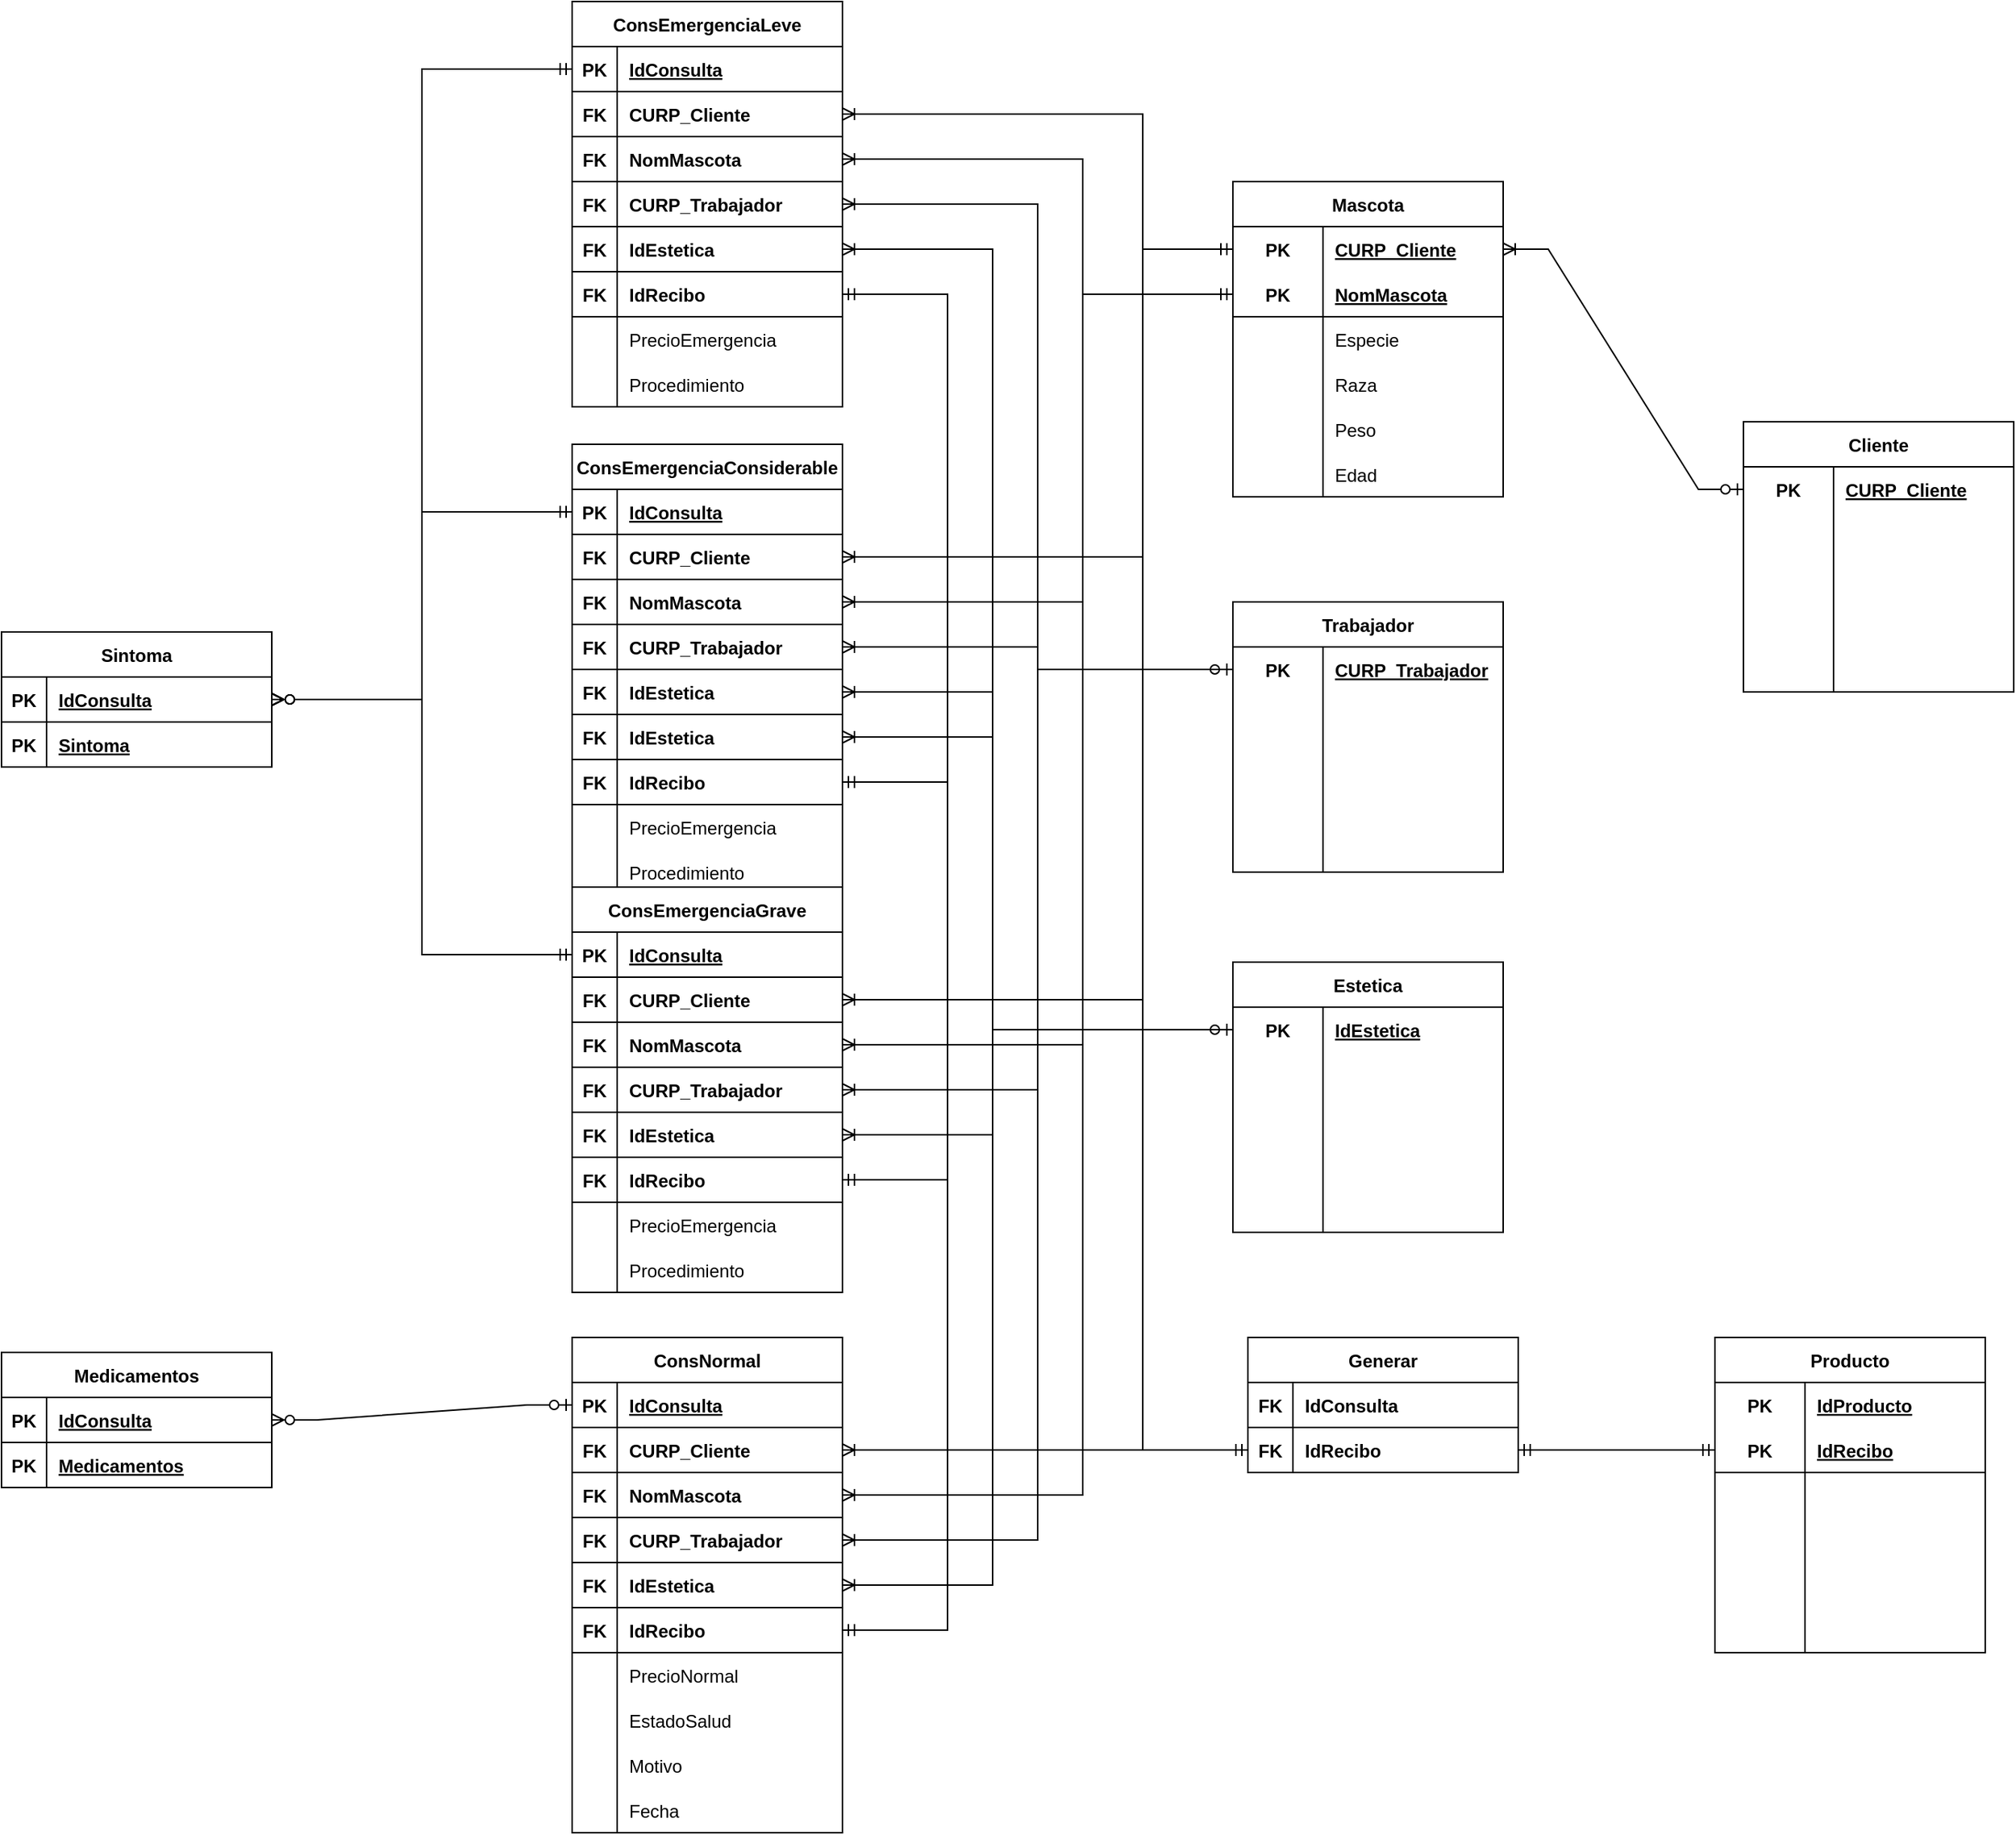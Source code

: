 <mxfile version="17.4.5" type="google"><diagram id="srW1yWKeXWpmYULfAVsb" name="Page-1"><mxGraphModel grid="1" page="1" gridSize="10" guides="1" tooltips="1" connect="1" arrows="1" fold="1" pageScale="1" pageWidth="827" pageHeight="1169" math="0" shadow="0"><root><mxCell id="0"/><mxCell id="1" parent="0"/><mxCell id="UiKITjQTMyFntn7ngmuM-1" value="ConsEmergenciaLeve" style="shape=table;startSize=30;container=1;collapsible=1;childLayout=tableLayout;fixedRows=1;rowLines=0;fontStyle=1;align=center;resizeLast=1;" vertex="1" parent="1"><mxGeometry x="300" y="20" width="180" height="270" as="geometry"/></mxCell><mxCell id="UiKITjQTMyFntn7ngmuM-2" value="" style="shape=tableRow;horizontal=0;startSize=0;swimlaneHead=0;swimlaneBody=0;fillColor=none;collapsible=0;dropTarget=0;points=[[0,0.5],[1,0.5]];portConstraint=eastwest;top=0;left=0;right=0;bottom=1;" vertex="1" parent="UiKITjQTMyFntn7ngmuM-1"><mxGeometry y="30" width="180" height="30" as="geometry"/></mxCell><mxCell id="UiKITjQTMyFntn7ngmuM-3" value="PK" style="shape=partialRectangle;connectable=0;fillColor=none;top=0;left=0;bottom=0;right=0;fontStyle=1;overflow=hidden;" vertex="1" parent="UiKITjQTMyFntn7ngmuM-2"><mxGeometry width="30" height="30" as="geometry"><mxRectangle width="30" height="30" as="alternateBounds"/></mxGeometry></mxCell><mxCell id="UiKITjQTMyFntn7ngmuM-4" value="IdConsulta" style="shape=partialRectangle;connectable=0;fillColor=none;top=0;left=0;bottom=0;right=0;align=left;spacingLeft=6;fontStyle=5;overflow=hidden;" vertex="1" parent="UiKITjQTMyFntn7ngmuM-2"><mxGeometry x="30" width="150" height="30" as="geometry"><mxRectangle width="150" height="30" as="alternateBounds"/></mxGeometry></mxCell><mxCell id="UiKITjQTMyFntn7ngmuM-157" value="" style="shape=tableRow;horizontal=0;startSize=0;swimlaneHead=0;swimlaneBody=0;fillColor=none;collapsible=0;dropTarget=0;points=[[0,0.5],[1,0.5]];portConstraint=eastwest;top=0;left=0;right=0;bottom=1;" vertex="1" parent="UiKITjQTMyFntn7ngmuM-1"><mxGeometry y="60" width="180" height="30" as="geometry"/></mxCell><mxCell id="UiKITjQTMyFntn7ngmuM-158" value="FK" style="shape=partialRectangle;connectable=0;fillColor=none;top=0;left=0;bottom=0;right=0;fontStyle=1;overflow=hidden;" vertex="1" parent="UiKITjQTMyFntn7ngmuM-157"><mxGeometry width="30" height="30" as="geometry"><mxRectangle width="30" height="30" as="alternateBounds"/></mxGeometry></mxCell><mxCell id="UiKITjQTMyFntn7ngmuM-159" value="CURP_Cliente" style="shape=partialRectangle;connectable=0;fillColor=none;top=0;left=0;bottom=0;right=0;align=left;spacingLeft=6;fontStyle=1;overflow=hidden;" vertex="1" parent="UiKITjQTMyFntn7ngmuM-157"><mxGeometry x="30" width="150" height="30" as="geometry"><mxRectangle width="150" height="30" as="alternateBounds"/></mxGeometry></mxCell><mxCell id="UiKITjQTMyFntn7ngmuM-163" value="" style="shape=tableRow;horizontal=0;startSize=0;swimlaneHead=0;swimlaneBody=0;fillColor=none;collapsible=0;dropTarget=0;points=[[0,0.5],[1,0.5]];portConstraint=eastwest;top=0;left=0;right=0;bottom=1;" vertex="1" parent="UiKITjQTMyFntn7ngmuM-1"><mxGeometry y="90" width="180" height="30" as="geometry"/></mxCell><mxCell id="UiKITjQTMyFntn7ngmuM-164" value="FK" style="shape=partialRectangle;connectable=0;fillColor=none;top=0;left=0;bottom=0;right=0;fontStyle=1;overflow=hidden;" vertex="1" parent="UiKITjQTMyFntn7ngmuM-163"><mxGeometry width="30" height="30" as="geometry"><mxRectangle width="30" height="30" as="alternateBounds"/></mxGeometry></mxCell><mxCell id="UiKITjQTMyFntn7ngmuM-165" value="NomMascota" style="shape=partialRectangle;connectable=0;fillColor=none;top=0;left=0;bottom=0;right=0;align=left;spacingLeft=6;fontStyle=1;overflow=hidden;" vertex="1" parent="UiKITjQTMyFntn7ngmuM-163"><mxGeometry x="30" width="150" height="30" as="geometry"><mxRectangle width="150" height="30" as="alternateBounds"/></mxGeometry></mxCell><mxCell id="UiKITjQTMyFntn7ngmuM-199" value="" style="shape=tableRow;horizontal=0;startSize=0;swimlaneHead=0;swimlaneBody=0;fillColor=none;collapsible=0;dropTarget=0;points=[[0,0.5],[1,0.5]];portConstraint=eastwest;top=0;left=0;right=0;bottom=1;" vertex="1" parent="UiKITjQTMyFntn7ngmuM-1"><mxGeometry y="120" width="180" height="30" as="geometry"/></mxCell><mxCell id="UiKITjQTMyFntn7ngmuM-200" value="FK" style="shape=partialRectangle;connectable=0;fillColor=none;top=0;left=0;bottom=0;right=0;fontStyle=1;overflow=hidden;" vertex="1" parent="UiKITjQTMyFntn7ngmuM-199"><mxGeometry width="30" height="30" as="geometry"><mxRectangle width="30" height="30" as="alternateBounds"/></mxGeometry></mxCell><mxCell id="UiKITjQTMyFntn7ngmuM-201" value="CURP_Trabajador" style="shape=partialRectangle;connectable=0;fillColor=none;top=0;left=0;bottom=0;right=0;align=left;spacingLeft=6;fontStyle=1;overflow=hidden;" vertex="1" parent="UiKITjQTMyFntn7ngmuM-199"><mxGeometry x="30" width="150" height="30" as="geometry"><mxRectangle width="150" height="30" as="alternateBounds"/></mxGeometry></mxCell><mxCell id="UiKITjQTMyFntn7ngmuM-243" value="" style="shape=tableRow;horizontal=0;startSize=0;swimlaneHead=0;swimlaneBody=0;fillColor=none;collapsible=0;dropTarget=0;points=[[0,0.5],[1,0.5]];portConstraint=eastwest;top=0;left=0;right=0;bottom=1;" vertex="1" parent="UiKITjQTMyFntn7ngmuM-1"><mxGeometry y="150" width="180" height="30" as="geometry"/></mxCell><mxCell id="UiKITjQTMyFntn7ngmuM-244" value="FK" style="shape=partialRectangle;connectable=0;fillColor=none;top=0;left=0;bottom=0;right=0;fontStyle=1;overflow=hidden;" vertex="1" parent="UiKITjQTMyFntn7ngmuM-243"><mxGeometry width="30" height="30" as="geometry"><mxRectangle width="30" height="30" as="alternateBounds"/></mxGeometry></mxCell><mxCell id="UiKITjQTMyFntn7ngmuM-245" value="IdEstetica" style="shape=partialRectangle;connectable=0;fillColor=none;top=0;left=0;bottom=0;right=0;align=left;spacingLeft=6;fontStyle=1;overflow=hidden;" vertex="1" parent="UiKITjQTMyFntn7ngmuM-243"><mxGeometry x="30" width="150" height="30" as="geometry"><mxRectangle width="150" height="30" as="alternateBounds"/></mxGeometry></mxCell><mxCell id="UiKITjQTMyFntn7ngmuM-280" value="" style="shape=tableRow;horizontal=0;startSize=0;swimlaneHead=0;swimlaneBody=0;fillColor=none;collapsible=0;dropTarget=0;points=[[0,0.5],[1,0.5]];portConstraint=eastwest;top=0;left=0;right=0;bottom=1;" vertex="1" parent="UiKITjQTMyFntn7ngmuM-1"><mxGeometry y="180" width="180" height="30" as="geometry"/></mxCell><mxCell id="UiKITjQTMyFntn7ngmuM-281" value="FK" style="shape=partialRectangle;connectable=0;fillColor=none;top=0;left=0;bottom=0;right=0;fontStyle=1;overflow=hidden;" vertex="1" parent="UiKITjQTMyFntn7ngmuM-280"><mxGeometry width="30" height="30" as="geometry"><mxRectangle width="30" height="30" as="alternateBounds"/></mxGeometry></mxCell><mxCell id="UiKITjQTMyFntn7ngmuM-282" value="IdRecibo" style="shape=partialRectangle;connectable=0;fillColor=none;top=0;left=0;bottom=0;right=0;align=left;spacingLeft=6;fontStyle=1;overflow=hidden;" vertex="1" parent="UiKITjQTMyFntn7ngmuM-280"><mxGeometry x="30" width="150" height="30" as="geometry"><mxRectangle width="150" height="30" as="alternateBounds"/></mxGeometry></mxCell><mxCell id="UiKITjQTMyFntn7ngmuM-8" value="" style="shape=tableRow;horizontal=0;startSize=0;swimlaneHead=0;swimlaneBody=0;fillColor=none;collapsible=0;dropTarget=0;points=[[0,0.5],[1,0.5]];portConstraint=eastwest;top=0;left=0;right=0;bottom=0;" vertex="1" parent="UiKITjQTMyFntn7ngmuM-1"><mxGeometry y="210" width="180" height="30" as="geometry"/></mxCell><mxCell id="UiKITjQTMyFntn7ngmuM-9" value="" style="shape=partialRectangle;connectable=0;fillColor=none;top=0;left=0;bottom=0;right=0;editable=1;overflow=hidden;" vertex="1" parent="UiKITjQTMyFntn7ngmuM-8"><mxGeometry width="30" height="30" as="geometry"><mxRectangle width="30" height="30" as="alternateBounds"/></mxGeometry></mxCell><mxCell id="UiKITjQTMyFntn7ngmuM-10" value="PrecioEmergencia" style="shape=partialRectangle;connectable=0;fillColor=none;top=0;left=0;bottom=0;right=0;align=left;spacingLeft=6;overflow=hidden;" vertex="1" parent="UiKITjQTMyFntn7ngmuM-8"><mxGeometry x="30" width="150" height="30" as="geometry"><mxRectangle width="150" height="30" as="alternateBounds"/></mxGeometry></mxCell><mxCell id="UiKITjQTMyFntn7ngmuM-11" value="" style="shape=tableRow;horizontal=0;startSize=0;swimlaneHead=0;swimlaneBody=0;fillColor=none;collapsible=0;dropTarget=0;points=[[0,0.5],[1,0.5]];portConstraint=eastwest;top=0;left=0;right=0;bottom=0;" vertex="1" parent="UiKITjQTMyFntn7ngmuM-1"><mxGeometry y="240" width="180" height="30" as="geometry"/></mxCell><mxCell id="UiKITjQTMyFntn7ngmuM-12" value="" style="shape=partialRectangle;connectable=0;fillColor=none;top=0;left=0;bottom=0;right=0;editable=1;overflow=hidden;" vertex="1" parent="UiKITjQTMyFntn7ngmuM-11"><mxGeometry width="30" height="30" as="geometry"><mxRectangle width="30" height="30" as="alternateBounds"/></mxGeometry></mxCell><mxCell id="UiKITjQTMyFntn7ngmuM-13" value="Procedimiento" style="shape=partialRectangle;connectable=0;fillColor=none;top=0;left=0;bottom=0;right=0;align=left;spacingLeft=6;overflow=hidden;" vertex="1" parent="UiKITjQTMyFntn7ngmuM-11"><mxGeometry x="30" width="150" height="30" as="geometry"><mxRectangle width="150" height="30" as="alternateBounds"/></mxGeometry></mxCell><mxCell id="UiKITjQTMyFntn7ngmuM-15" value="ConsEmergenciaConsiderable" style="shape=table;startSize=30;container=1;collapsible=1;childLayout=tableLayout;fixedRows=1;rowLines=0;fontStyle=1;align=center;resizeLast=1;" vertex="1" parent="1"><mxGeometry x="300" y="315" width="180" height="300" as="geometry"/></mxCell><mxCell id="UiKITjQTMyFntn7ngmuM-16" value="" style="shape=tableRow;horizontal=0;startSize=0;swimlaneHead=0;swimlaneBody=0;fillColor=none;collapsible=0;dropTarget=0;points=[[0,0.5],[1,0.5]];portConstraint=eastwest;top=0;left=0;right=0;bottom=1;" vertex="1" parent="UiKITjQTMyFntn7ngmuM-15"><mxGeometry y="30" width="180" height="30" as="geometry"/></mxCell><mxCell id="UiKITjQTMyFntn7ngmuM-17" value="PK" style="shape=partialRectangle;connectable=0;fillColor=none;top=0;left=0;bottom=0;right=0;fontStyle=1;overflow=hidden;" vertex="1" parent="UiKITjQTMyFntn7ngmuM-16"><mxGeometry width="30" height="30" as="geometry"><mxRectangle width="30" height="30" as="alternateBounds"/></mxGeometry></mxCell><mxCell id="UiKITjQTMyFntn7ngmuM-18" value="IdConsulta" style="shape=partialRectangle;connectable=0;fillColor=none;top=0;left=0;bottom=0;right=0;align=left;spacingLeft=6;fontStyle=5;overflow=hidden;" vertex="1" parent="UiKITjQTMyFntn7ngmuM-16"><mxGeometry x="30" width="150" height="30" as="geometry"><mxRectangle width="150" height="30" as="alternateBounds"/></mxGeometry></mxCell><mxCell id="UiKITjQTMyFntn7ngmuM-180" value="" style="shape=tableRow;horizontal=0;startSize=0;swimlaneHead=0;swimlaneBody=0;fillColor=none;collapsible=0;dropTarget=0;points=[[0,0.5],[1,0.5]];portConstraint=eastwest;top=0;left=0;right=0;bottom=1;" vertex="1" parent="UiKITjQTMyFntn7ngmuM-15"><mxGeometry y="60" width="180" height="30" as="geometry"/></mxCell><mxCell id="UiKITjQTMyFntn7ngmuM-181" value="FK" style="shape=partialRectangle;connectable=0;fillColor=none;top=0;left=0;bottom=0;right=0;fontStyle=1;overflow=hidden;" vertex="1" parent="UiKITjQTMyFntn7ngmuM-180"><mxGeometry width="30" height="30" as="geometry"><mxRectangle width="30" height="30" as="alternateBounds"/></mxGeometry></mxCell><mxCell id="UiKITjQTMyFntn7ngmuM-182" value="CURP_Cliente" style="shape=partialRectangle;connectable=0;fillColor=none;top=0;left=0;bottom=0;right=0;align=left;spacingLeft=6;fontStyle=1;overflow=hidden;" vertex="1" parent="UiKITjQTMyFntn7ngmuM-180"><mxGeometry x="30" width="150" height="30" as="geometry"><mxRectangle width="150" height="30" as="alternateBounds"/></mxGeometry></mxCell><mxCell id="UiKITjQTMyFntn7ngmuM-177" value="" style="shape=tableRow;horizontal=0;startSize=0;swimlaneHead=0;swimlaneBody=0;fillColor=none;collapsible=0;dropTarget=0;points=[[0,0.5],[1,0.5]];portConstraint=eastwest;top=0;left=0;right=0;bottom=1;" vertex="1" parent="UiKITjQTMyFntn7ngmuM-15"><mxGeometry y="90" width="180" height="30" as="geometry"/></mxCell><mxCell id="UiKITjQTMyFntn7ngmuM-178" value="FK" style="shape=partialRectangle;connectable=0;fillColor=none;top=0;left=0;bottom=0;right=0;fontStyle=1;overflow=hidden;" vertex="1" parent="UiKITjQTMyFntn7ngmuM-177"><mxGeometry width="30" height="30" as="geometry"><mxRectangle width="30" height="30" as="alternateBounds"/></mxGeometry></mxCell><mxCell id="UiKITjQTMyFntn7ngmuM-179" value="NomMascota" style="shape=partialRectangle;connectable=0;fillColor=none;top=0;left=0;bottom=0;right=0;align=left;spacingLeft=6;fontStyle=1;overflow=hidden;" vertex="1" parent="UiKITjQTMyFntn7ngmuM-177"><mxGeometry x="30" width="150" height="30" as="geometry"><mxRectangle width="150" height="30" as="alternateBounds"/></mxGeometry></mxCell><mxCell id="UiKITjQTMyFntn7ngmuM-218" value="" style="shape=tableRow;horizontal=0;startSize=0;swimlaneHead=0;swimlaneBody=0;fillColor=none;collapsible=0;dropTarget=0;points=[[0,0.5],[1,0.5]];portConstraint=eastwest;top=0;left=0;right=0;bottom=1;" vertex="1" parent="UiKITjQTMyFntn7ngmuM-15"><mxGeometry y="120" width="180" height="30" as="geometry"/></mxCell><mxCell id="UiKITjQTMyFntn7ngmuM-219" value="FK" style="shape=partialRectangle;connectable=0;fillColor=none;top=0;left=0;bottom=0;right=0;fontStyle=1;overflow=hidden;" vertex="1" parent="UiKITjQTMyFntn7ngmuM-218"><mxGeometry width="30" height="30" as="geometry"><mxRectangle width="30" height="30" as="alternateBounds"/></mxGeometry></mxCell><mxCell id="UiKITjQTMyFntn7ngmuM-220" value="CURP_Trabajador" style="shape=partialRectangle;connectable=0;fillColor=none;top=0;left=0;bottom=0;right=0;align=left;spacingLeft=6;fontStyle=1;overflow=hidden;" vertex="1" parent="UiKITjQTMyFntn7ngmuM-218"><mxGeometry x="30" width="150" height="30" as="geometry"><mxRectangle width="150" height="30" as="alternateBounds"/></mxGeometry></mxCell><mxCell id="UiKITjQTMyFntn7ngmuM-268" value="" style="shape=tableRow;horizontal=0;startSize=0;swimlaneHead=0;swimlaneBody=0;fillColor=none;collapsible=0;dropTarget=0;points=[[0,0.5],[1,0.5]];portConstraint=eastwest;top=0;left=0;right=0;bottom=1;" vertex="1" parent="UiKITjQTMyFntn7ngmuM-15"><mxGeometry y="150" width="180" height="30" as="geometry"/></mxCell><mxCell id="UiKITjQTMyFntn7ngmuM-269" value="FK" style="shape=partialRectangle;connectable=0;fillColor=none;top=0;left=0;bottom=0;right=0;fontStyle=1;overflow=hidden;" vertex="1" parent="UiKITjQTMyFntn7ngmuM-268"><mxGeometry width="30" height="30" as="geometry"><mxRectangle width="30" height="30" as="alternateBounds"/></mxGeometry></mxCell><mxCell id="UiKITjQTMyFntn7ngmuM-270" value="IdEstetica" style="shape=partialRectangle;connectable=0;fillColor=none;top=0;left=0;bottom=0;right=0;align=left;spacingLeft=6;fontStyle=1;overflow=hidden;" vertex="1" parent="UiKITjQTMyFntn7ngmuM-268"><mxGeometry x="30" width="150" height="30" as="geometry"><mxRectangle width="150" height="30" as="alternateBounds"/></mxGeometry></mxCell><mxCell id="UiKITjQTMyFntn7ngmuM-405" value="" style="shape=tableRow;horizontal=0;startSize=0;swimlaneHead=0;swimlaneBody=0;fillColor=none;collapsible=0;dropTarget=0;points=[[0,0.5],[1,0.5]];portConstraint=eastwest;top=0;left=0;right=0;bottom=1;" vertex="1" parent="UiKITjQTMyFntn7ngmuM-15"><mxGeometry y="180" width="180" height="30" as="geometry"/></mxCell><mxCell id="UiKITjQTMyFntn7ngmuM-406" value="FK" style="shape=partialRectangle;connectable=0;fillColor=none;top=0;left=0;bottom=0;right=0;fontStyle=1;overflow=hidden;" vertex="1" parent="UiKITjQTMyFntn7ngmuM-405"><mxGeometry width="30" height="30" as="geometry"><mxRectangle width="30" height="30" as="alternateBounds"/></mxGeometry></mxCell><mxCell id="UiKITjQTMyFntn7ngmuM-407" value="IdEstetica" style="shape=partialRectangle;connectable=0;fillColor=none;top=0;left=0;bottom=0;right=0;align=left;spacingLeft=6;fontStyle=1;overflow=hidden;" vertex="1" parent="UiKITjQTMyFntn7ngmuM-405"><mxGeometry x="30" width="150" height="30" as="geometry"><mxRectangle width="150" height="30" as="alternateBounds"/></mxGeometry></mxCell><mxCell id="UiKITjQTMyFntn7ngmuM-283" value="" style="shape=tableRow;horizontal=0;startSize=0;swimlaneHead=0;swimlaneBody=0;fillColor=none;collapsible=0;dropTarget=0;points=[[0,0.5],[1,0.5]];portConstraint=eastwest;top=0;left=0;right=0;bottom=1;" vertex="1" parent="UiKITjQTMyFntn7ngmuM-15"><mxGeometry y="210" width="180" height="30" as="geometry"/></mxCell><mxCell id="UiKITjQTMyFntn7ngmuM-284" value="FK" style="shape=partialRectangle;connectable=0;fillColor=none;top=0;left=0;bottom=0;right=0;fontStyle=1;overflow=hidden;" vertex="1" parent="UiKITjQTMyFntn7ngmuM-283"><mxGeometry width="30" height="30" as="geometry"><mxRectangle width="30" height="30" as="alternateBounds"/></mxGeometry></mxCell><mxCell id="UiKITjQTMyFntn7ngmuM-285" value="IdRecibo" style="shape=partialRectangle;connectable=0;fillColor=none;top=0;left=0;bottom=0;right=0;align=left;spacingLeft=6;fontStyle=1;overflow=hidden;" vertex="1" parent="UiKITjQTMyFntn7ngmuM-283"><mxGeometry x="30" width="150" height="30" as="geometry"><mxRectangle width="150" height="30" as="alternateBounds"/></mxGeometry></mxCell><mxCell id="UiKITjQTMyFntn7ngmuM-22" value="" style="shape=tableRow;horizontal=0;startSize=0;swimlaneHead=0;swimlaneBody=0;fillColor=none;collapsible=0;dropTarget=0;points=[[0,0.5],[1,0.5]];portConstraint=eastwest;top=0;left=0;right=0;bottom=0;" vertex="1" parent="UiKITjQTMyFntn7ngmuM-15"><mxGeometry y="240" width="180" height="30" as="geometry"/></mxCell><mxCell id="UiKITjQTMyFntn7ngmuM-23" value="" style="shape=partialRectangle;connectable=0;fillColor=none;top=0;left=0;bottom=0;right=0;editable=1;overflow=hidden;" vertex="1" parent="UiKITjQTMyFntn7ngmuM-22"><mxGeometry width="30" height="30" as="geometry"><mxRectangle width="30" height="30" as="alternateBounds"/></mxGeometry></mxCell><mxCell id="UiKITjQTMyFntn7ngmuM-24" value="PrecioEmergencia" style="shape=partialRectangle;connectable=0;fillColor=none;top=0;left=0;bottom=0;right=0;align=left;spacingLeft=6;overflow=hidden;" vertex="1" parent="UiKITjQTMyFntn7ngmuM-22"><mxGeometry x="30" width="150" height="30" as="geometry"><mxRectangle width="150" height="30" as="alternateBounds"/></mxGeometry></mxCell><mxCell id="UiKITjQTMyFntn7ngmuM-25" value="" style="shape=tableRow;horizontal=0;startSize=0;swimlaneHead=0;swimlaneBody=0;fillColor=none;collapsible=0;dropTarget=0;points=[[0,0.5],[1,0.5]];portConstraint=eastwest;top=0;left=0;right=0;bottom=0;" vertex="1" parent="UiKITjQTMyFntn7ngmuM-15"><mxGeometry y="270" width="180" height="30" as="geometry"/></mxCell><mxCell id="UiKITjQTMyFntn7ngmuM-26" value="" style="shape=partialRectangle;connectable=0;fillColor=none;top=0;left=0;bottom=0;right=0;editable=1;overflow=hidden;" vertex="1" parent="UiKITjQTMyFntn7ngmuM-25"><mxGeometry width="30" height="30" as="geometry"><mxRectangle width="30" height="30" as="alternateBounds"/></mxGeometry></mxCell><mxCell id="UiKITjQTMyFntn7ngmuM-27" value="Procedimiento" style="shape=partialRectangle;connectable=0;fillColor=none;top=0;left=0;bottom=0;right=0;align=left;spacingLeft=6;overflow=hidden;" vertex="1" parent="UiKITjQTMyFntn7ngmuM-25"><mxGeometry x="30" width="150" height="30" as="geometry"><mxRectangle width="150" height="30" as="alternateBounds"/></mxGeometry></mxCell><mxCell id="UiKITjQTMyFntn7ngmuM-28" value="ConsEmergenciaGrave" style="shape=table;startSize=30;container=1;collapsible=1;childLayout=tableLayout;fixedRows=1;rowLines=0;fontStyle=1;align=center;resizeLast=1;" vertex="1" parent="1"><mxGeometry x="300" y="610" width="180" height="270" as="geometry"/></mxCell><mxCell id="UiKITjQTMyFntn7ngmuM-29" value="" style="shape=tableRow;horizontal=0;startSize=0;swimlaneHead=0;swimlaneBody=0;fillColor=none;collapsible=0;dropTarget=0;points=[[0,0.5],[1,0.5]];portConstraint=eastwest;top=0;left=0;right=0;bottom=1;" vertex="1" parent="UiKITjQTMyFntn7ngmuM-28"><mxGeometry y="30" width="180" height="30" as="geometry"/></mxCell><mxCell id="UiKITjQTMyFntn7ngmuM-30" value="PK" style="shape=partialRectangle;connectable=0;fillColor=none;top=0;left=0;bottom=0;right=0;fontStyle=1;overflow=hidden;" vertex="1" parent="UiKITjQTMyFntn7ngmuM-29"><mxGeometry width="30" height="30" as="geometry"><mxRectangle width="30" height="30" as="alternateBounds"/></mxGeometry></mxCell><mxCell id="UiKITjQTMyFntn7ngmuM-31" value="IdConsulta" style="shape=partialRectangle;connectable=0;fillColor=none;top=0;left=0;bottom=0;right=0;align=left;spacingLeft=6;fontStyle=5;overflow=hidden;" vertex="1" parent="UiKITjQTMyFntn7ngmuM-29"><mxGeometry x="30" width="150" height="30" as="geometry"><mxRectangle width="150" height="30" as="alternateBounds"/></mxGeometry></mxCell><mxCell id="UiKITjQTMyFntn7ngmuM-187" value="" style="shape=tableRow;horizontal=0;startSize=0;swimlaneHead=0;swimlaneBody=0;fillColor=none;collapsible=0;dropTarget=0;points=[[0,0.5],[1,0.5]];portConstraint=eastwest;top=0;left=0;right=0;bottom=1;" vertex="1" parent="UiKITjQTMyFntn7ngmuM-28"><mxGeometry y="60" width="180" height="30" as="geometry"/></mxCell><mxCell id="UiKITjQTMyFntn7ngmuM-188" value="FK" style="shape=partialRectangle;connectable=0;fillColor=none;top=0;left=0;bottom=0;right=0;fontStyle=1;overflow=hidden;" vertex="1" parent="UiKITjQTMyFntn7ngmuM-187"><mxGeometry width="30" height="30" as="geometry"><mxRectangle width="30" height="30" as="alternateBounds"/></mxGeometry></mxCell><mxCell id="UiKITjQTMyFntn7ngmuM-189" value="CURP_Cliente" style="shape=partialRectangle;connectable=0;fillColor=none;top=0;left=0;bottom=0;right=0;align=left;spacingLeft=6;fontStyle=1;overflow=hidden;" vertex="1" parent="UiKITjQTMyFntn7ngmuM-187"><mxGeometry x="30" width="150" height="30" as="geometry"><mxRectangle width="150" height="30" as="alternateBounds"/></mxGeometry></mxCell><mxCell id="UiKITjQTMyFntn7ngmuM-190" value="" style="shape=tableRow;horizontal=0;startSize=0;swimlaneHead=0;swimlaneBody=0;fillColor=none;collapsible=0;dropTarget=0;points=[[0,0.5],[1,0.5]];portConstraint=eastwest;top=0;left=0;right=0;bottom=1;" vertex="1" parent="UiKITjQTMyFntn7ngmuM-28"><mxGeometry y="90" width="180" height="30" as="geometry"/></mxCell><mxCell id="UiKITjQTMyFntn7ngmuM-191" value="FK" style="shape=partialRectangle;connectable=0;fillColor=none;top=0;left=0;bottom=0;right=0;fontStyle=1;overflow=hidden;" vertex="1" parent="UiKITjQTMyFntn7ngmuM-190"><mxGeometry width="30" height="30" as="geometry"><mxRectangle width="30" height="30" as="alternateBounds"/></mxGeometry></mxCell><mxCell id="UiKITjQTMyFntn7ngmuM-192" value="NomMascota" style="shape=partialRectangle;connectable=0;fillColor=none;top=0;left=0;bottom=0;right=0;align=left;spacingLeft=6;fontStyle=1;overflow=hidden;" vertex="1" parent="UiKITjQTMyFntn7ngmuM-190"><mxGeometry x="30" width="150" height="30" as="geometry"><mxRectangle width="150" height="30" as="alternateBounds"/></mxGeometry></mxCell><mxCell id="UiKITjQTMyFntn7ngmuM-237" value="" style="shape=tableRow;horizontal=0;startSize=0;swimlaneHead=0;swimlaneBody=0;fillColor=none;collapsible=0;dropTarget=0;points=[[0,0.5],[1,0.5]];portConstraint=eastwest;top=0;left=0;right=0;bottom=1;" vertex="1" parent="UiKITjQTMyFntn7ngmuM-28"><mxGeometry y="120" width="180" height="30" as="geometry"/></mxCell><mxCell id="UiKITjQTMyFntn7ngmuM-238" value="FK" style="shape=partialRectangle;connectable=0;fillColor=none;top=0;left=0;bottom=0;right=0;fontStyle=1;overflow=hidden;" vertex="1" parent="UiKITjQTMyFntn7ngmuM-237"><mxGeometry width="30" height="30" as="geometry"><mxRectangle width="30" height="30" as="alternateBounds"/></mxGeometry></mxCell><mxCell id="UiKITjQTMyFntn7ngmuM-239" value="CURP_Trabajador" style="shape=partialRectangle;connectable=0;fillColor=none;top=0;left=0;bottom=0;right=0;align=left;spacingLeft=6;fontStyle=1;overflow=hidden;" vertex="1" parent="UiKITjQTMyFntn7ngmuM-237"><mxGeometry x="30" width="150" height="30" as="geometry"><mxRectangle width="150" height="30" as="alternateBounds"/></mxGeometry></mxCell><mxCell id="UiKITjQTMyFntn7ngmuM-271" value="" style="shape=tableRow;horizontal=0;startSize=0;swimlaneHead=0;swimlaneBody=0;fillColor=none;collapsible=0;dropTarget=0;points=[[0,0.5],[1,0.5]];portConstraint=eastwest;top=0;left=0;right=0;bottom=1;" vertex="1" parent="UiKITjQTMyFntn7ngmuM-28"><mxGeometry y="150" width="180" height="30" as="geometry"/></mxCell><mxCell id="UiKITjQTMyFntn7ngmuM-272" value="FK" style="shape=partialRectangle;connectable=0;fillColor=none;top=0;left=0;bottom=0;right=0;fontStyle=1;overflow=hidden;" vertex="1" parent="UiKITjQTMyFntn7ngmuM-271"><mxGeometry width="30" height="30" as="geometry"><mxRectangle width="30" height="30" as="alternateBounds"/></mxGeometry></mxCell><mxCell id="UiKITjQTMyFntn7ngmuM-273" value="IdEstetica" style="shape=partialRectangle;connectable=0;fillColor=none;top=0;left=0;bottom=0;right=0;align=left;spacingLeft=6;fontStyle=1;overflow=hidden;" vertex="1" parent="UiKITjQTMyFntn7ngmuM-271"><mxGeometry x="30" width="150" height="30" as="geometry"><mxRectangle width="150" height="30" as="alternateBounds"/></mxGeometry></mxCell><mxCell id="UiKITjQTMyFntn7ngmuM-286" value="" style="shape=tableRow;horizontal=0;startSize=0;swimlaneHead=0;swimlaneBody=0;fillColor=none;collapsible=0;dropTarget=0;points=[[0,0.5],[1,0.5]];portConstraint=eastwest;top=0;left=0;right=0;bottom=1;" vertex="1" parent="UiKITjQTMyFntn7ngmuM-28"><mxGeometry y="180" width="180" height="30" as="geometry"/></mxCell><mxCell id="UiKITjQTMyFntn7ngmuM-287" value="FK" style="shape=partialRectangle;connectable=0;fillColor=none;top=0;left=0;bottom=0;right=0;fontStyle=1;overflow=hidden;" vertex="1" parent="UiKITjQTMyFntn7ngmuM-286"><mxGeometry width="30" height="30" as="geometry"><mxRectangle width="30" height="30" as="alternateBounds"/></mxGeometry></mxCell><mxCell id="UiKITjQTMyFntn7ngmuM-288" value="IdRecibo" style="shape=partialRectangle;connectable=0;fillColor=none;top=0;left=0;bottom=0;right=0;align=left;spacingLeft=6;fontStyle=1;overflow=hidden;" vertex="1" parent="UiKITjQTMyFntn7ngmuM-286"><mxGeometry x="30" width="150" height="30" as="geometry"><mxRectangle width="150" height="30" as="alternateBounds"/></mxGeometry></mxCell><mxCell id="UiKITjQTMyFntn7ngmuM-35" value="" style="shape=tableRow;horizontal=0;startSize=0;swimlaneHead=0;swimlaneBody=0;fillColor=none;collapsible=0;dropTarget=0;points=[[0,0.5],[1,0.5]];portConstraint=eastwest;top=0;left=0;right=0;bottom=0;" vertex="1" parent="UiKITjQTMyFntn7ngmuM-28"><mxGeometry y="210" width="180" height="30" as="geometry"/></mxCell><mxCell id="UiKITjQTMyFntn7ngmuM-36" value="" style="shape=partialRectangle;connectable=0;fillColor=none;top=0;left=0;bottom=0;right=0;editable=1;overflow=hidden;" vertex="1" parent="UiKITjQTMyFntn7ngmuM-35"><mxGeometry width="30" height="30" as="geometry"><mxRectangle width="30" height="30" as="alternateBounds"/></mxGeometry></mxCell><mxCell id="UiKITjQTMyFntn7ngmuM-37" value="PrecioEmergencia" style="shape=partialRectangle;connectable=0;fillColor=none;top=0;left=0;bottom=0;right=0;align=left;spacingLeft=6;overflow=hidden;" vertex="1" parent="UiKITjQTMyFntn7ngmuM-35"><mxGeometry x="30" width="150" height="30" as="geometry"><mxRectangle width="150" height="30" as="alternateBounds"/></mxGeometry></mxCell><mxCell id="UiKITjQTMyFntn7ngmuM-38" value="" style="shape=tableRow;horizontal=0;startSize=0;swimlaneHead=0;swimlaneBody=0;fillColor=none;collapsible=0;dropTarget=0;points=[[0,0.5],[1,0.5]];portConstraint=eastwest;top=0;left=0;right=0;bottom=0;" vertex="1" parent="UiKITjQTMyFntn7ngmuM-28"><mxGeometry y="240" width="180" height="30" as="geometry"/></mxCell><mxCell id="UiKITjQTMyFntn7ngmuM-39" value="" style="shape=partialRectangle;connectable=0;fillColor=none;top=0;left=0;bottom=0;right=0;editable=1;overflow=hidden;" vertex="1" parent="UiKITjQTMyFntn7ngmuM-38"><mxGeometry width="30" height="30" as="geometry"><mxRectangle width="30" height="30" as="alternateBounds"/></mxGeometry></mxCell><mxCell id="UiKITjQTMyFntn7ngmuM-40" value="Procedimiento" style="shape=partialRectangle;connectable=0;fillColor=none;top=0;left=0;bottom=0;right=0;align=left;spacingLeft=6;overflow=hidden;" vertex="1" parent="UiKITjQTMyFntn7ngmuM-38"><mxGeometry x="30" width="150" height="30" as="geometry"><mxRectangle width="150" height="30" as="alternateBounds"/></mxGeometry></mxCell><mxCell id="UiKITjQTMyFntn7ngmuM-41" value="ConsNormal" style="shape=table;startSize=30;container=1;collapsible=1;childLayout=tableLayout;fixedRows=1;rowLines=0;fontStyle=1;align=center;resizeLast=1;" vertex="1" parent="1"><mxGeometry x="300" y="910" width="180" height="330" as="geometry"/></mxCell><mxCell id="UiKITjQTMyFntn7ngmuM-42" value="" style="shape=tableRow;horizontal=0;startSize=0;swimlaneHead=0;swimlaneBody=0;fillColor=none;collapsible=0;dropTarget=0;points=[[0,0.5],[1,0.5]];portConstraint=eastwest;top=0;left=0;right=0;bottom=1;" vertex="1" parent="UiKITjQTMyFntn7ngmuM-41"><mxGeometry y="30" width="180" height="30" as="geometry"/></mxCell><mxCell id="UiKITjQTMyFntn7ngmuM-43" value="PK" style="shape=partialRectangle;connectable=0;fillColor=none;top=0;left=0;bottom=0;right=0;fontStyle=1;overflow=hidden;" vertex="1" parent="UiKITjQTMyFntn7ngmuM-42"><mxGeometry width="30" height="30" as="geometry"><mxRectangle width="30" height="30" as="alternateBounds"/></mxGeometry></mxCell><mxCell id="UiKITjQTMyFntn7ngmuM-44" value="IdConsulta" style="shape=partialRectangle;connectable=0;fillColor=none;top=0;left=0;bottom=0;right=0;align=left;spacingLeft=6;fontStyle=5;overflow=hidden;" vertex="1" parent="UiKITjQTMyFntn7ngmuM-42"><mxGeometry x="30" width="150" height="30" as="geometry"><mxRectangle width="150" height="30" as="alternateBounds"/></mxGeometry></mxCell><mxCell id="UiKITjQTMyFntn7ngmuM-193" value="" style="shape=tableRow;horizontal=0;startSize=0;swimlaneHead=0;swimlaneBody=0;fillColor=none;collapsible=0;dropTarget=0;points=[[0,0.5],[1,0.5]];portConstraint=eastwest;top=0;left=0;right=0;bottom=1;" vertex="1" parent="UiKITjQTMyFntn7ngmuM-41"><mxGeometry y="60" width="180" height="30" as="geometry"/></mxCell><mxCell id="UiKITjQTMyFntn7ngmuM-194" value="FK" style="shape=partialRectangle;connectable=0;fillColor=none;top=0;left=0;bottom=0;right=0;fontStyle=1;overflow=hidden;" vertex="1" parent="UiKITjQTMyFntn7ngmuM-193"><mxGeometry width="30" height="30" as="geometry"><mxRectangle width="30" height="30" as="alternateBounds"/></mxGeometry></mxCell><mxCell id="UiKITjQTMyFntn7ngmuM-195" value="CURP_Cliente" style="shape=partialRectangle;connectable=0;fillColor=none;top=0;left=0;bottom=0;right=0;align=left;spacingLeft=6;fontStyle=1;overflow=hidden;" vertex="1" parent="UiKITjQTMyFntn7ngmuM-193"><mxGeometry x="30" width="150" height="30" as="geometry"><mxRectangle width="150" height="30" as="alternateBounds"/></mxGeometry></mxCell><mxCell id="UiKITjQTMyFntn7ngmuM-196" value="" style="shape=tableRow;horizontal=0;startSize=0;swimlaneHead=0;swimlaneBody=0;fillColor=none;collapsible=0;dropTarget=0;points=[[0,0.5],[1,0.5]];portConstraint=eastwest;top=0;left=0;right=0;bottom=1;" vertex="1" parent="UiKITjQTMyFntn7ngmuM-41"><mxGeometry y="90" width="180" height="30" as="geometry"/></mxCell><mxCell id="UiKITjQTMyFntn7ngmuM-197" value="FK" style="shape=partialRectangle;connectable=0;fillColor=none;top=0;left=0;bottom=0;right=0;fontStyle=1;overflow=hidden;" vertex="1" parent="UiKITjQTMyFntn7ngmuM-196"><mxGeometry width="30" height="30" as="geometry"><mxRectangle width="30" height="30" as="alternateBounds"/></mxGeometry></mxCell><mxCell id="UiKITjQTMyFntn7ngmuM-198" value="NomMascota" style="shape=partialRectangle;connectable=0;fillColor=none;top=0;left=0;bottom=0;right=0;align=left;spacingLeft=6;fontStyle=1;overflow=hidden;" vertex="1" parent="UiKITjQTMyFntn7ngmuM-196"><mxGeometry x="30" width="150" height="30" as="geometry"><mxRectangle width="150" height="30" as="alternateBounds"/></mxGeometry></mxCell><mxCell id="UiKITjQTMyFntn7ngmuM-240" value="" style="shape=tableRow;horizontal=0;startSize=0;swimlaneHead=0;swimlaneBody=0;fillColor=none;collapsible=0;dropTarget=0;points=[[0,0.5],[1,0.5]];portConstraint=eastwest;top=0;left=0;right=0;bottom=1;" vertex="1" parent="UiKITjQTMyFntn7ngmuM-41"><mxGeometry y="120" width="180" height="30" as="geometry"/></mxCell><mxCell id="UiKITjQTMyFntn7ngmuM-241" value="FK" style="shape=partialRectangle;connectable=0;fillColor=none;top=0;left=0;bottom=0;right=0;fontStyle=1;overflow=hidden;" vertex="1" parent="UiKITjQTMyFntn7ngmuM-240"><mxGeometry width="30" height="30" as="geometry"><mxRectangle width="30" height="30" as="alternateBounds"/></mxGeometry></mxCell><mxCell id="UiKITjQTMyFntn7ngmuM-242" value="CURP_Trabajador" style="shape=partialRectangle;connectable=0;fillColor=none;top=0;left=0;bottom=0;right=0;align=left;spacingLeft=6;fontStyle=1;overflow=hidden;" vertex="1" parent="UiKITjQTMyFntn7ngmuM-240"><mxGeometry x="30" width="150" height="30" as="geometry"><mxRectangle width="150" height="30" as="alternateBounds"/></mxGeometry></mxCell><mxCell id="UiKITjQTMyFntn7ngmuM-274" value="" style="shape=tableRow;horizontal=0;startSize=0;swimlaneHead=0;swimlaneBody=0;fillColor=none;collapsible=0;dropTarget=0;points=[[0,0.5],[1,0.5]];portConstraint=eastwest;top=0;left=0;right=0;bottom=1;" vertex="1" parent="UiKITjQTMyFntn7ngmuM-41"><mxGeometry y="150" width="180" height="30" as="geometry"/></mxCell><mxCell id="UiKITjQTMyFntn7ngmuM-275" value="FK" style="shape=partialRectangle;connectable=0;fillColor=none;top=0;left=0;bottom=0;right=0;fontStyle=1;overflow=hidden;" vertex="1" parent="UiKITjQTMyFntn7ngmuM-274"><mxGeometry width="30" height="30" as="geometry"><mxRectangle width="30" height="30" as="alternateBounds"/></mxGeometry></mxCell><mxCell id="UiKITjQTMyFntn7ngmuM-276" value="IdEstetica" style="shape=partialRectangle;connectable=0;fillColor=none;top=0;left=0;bottom=0;right=0;align=left;spacingLeft=6;fontStyle=1;overflow=hidden;labelBorderColor=none;" vertex="1" parent="UiKITjQTMyFntn7ngmuM-274"><mxGeometry x="30" width="150" height="30" as="geometry"><mxRectangle width="150" height="30" as="alternateBounds"/></mxGeometry></mxCell><mxCell id="UiKITjQTMyFntn7ngmuM-289" value="" style="shape=tableRow;horizontal=0;startSize=0;swimlaneHead=0;swimlaneBody=0;fillColor=none;collapsible=0;dropTarget=0;points=[[0,0.5],[1,0.5]];portConstraint=eastwest;top=0;left=0;right=0;bottom=1;" vertex="1" parent="UiKITjQTMyFntn7ngmuM-41"><mxGeometry y="180" width="180" height="30" as="geometry"/></mxCell><mxCell id="UiKITjQTMyFntn7ngmuM-290" value="FK" style="shape=partialRectangle;connectable=0;fillColor=none;top=0;left=0;bottom=0;right=0;fontStyle=1;overflow=hidden;" vertex="1" parent="UiKITjQTMyFntn7ngmuM-289"><mxGeometry width="30" height="30" as="geometry"><mxRectangle width="30" height="30" as="alternateBounds"/></mxGeometry></mxCell><mxCell id="UiKITjQTMyFntn7ngmuM-291" value="IdRecibo" style="shape=partialRectangle;connectable=0;fillColor=none;top=0;left=0;bottom=0;right=0;align=left;spacingLeft=6;fontStyle=1;overflow=hidden;labelBorderColor=none;" vertex="1" parent="UiKITjQTMyFntn7ngmuM-289"><mxGeometry x="30" width="150" height="30" as="geometry"><mxRectangle width="150" height="30" as="alternateBounds"/></mxGeometry></mxCell><mxCell id="UiKITjQTMyFntn7ngmuM-48" value="" style="shape=tableRow;horizontal=0;startSize=0;swimlaneHead=0;swimlaneBody=0;fillColor=none;collapsible=0;dropTarget=0;points=[[0,0.5],[1,0.5]];portConstraint=eastwest;top=0;left=0;right=0;bottom=0;" vertex="1" parent="UiKITjQTMyFntn7ngmuM-41"><mxGeometry y="210" width="180" height="30" as="geometry"/></mxCell><mxCell id="UiKITjQTMyFntn7ngmuM-49" value="" style="shape=partialRectangle;connectable=0;fillColor=none;top=0;left=0;bottom=0;right=0;editable=1;overflow=hidden;" vertex="1" parent="UiKITjQTMyFntn7ngmuM-48"><mxGeometry width="30" height="30" as="geometry"><mxRectangle width="30" height="30" as="alternateBounds"/></mxGeometry></mxCell><mxCell id="UiKITjQTMyFntn7ngmuM-50" value="PrecioNormal" style="shape=partialRectangle;connectable=0;fillColor=none;top=0;left=0;bottom=0;right=0;align=left;spacingLeft=6;overflow=hidden;" vertex="1" parent="UiKITjQTMyFntn7ngmuM-48"><mxGeometry x="30" width="150" height="30" as="geometry"><mxRectangle width="150" height="30" as="alternateBounds"/></mxGeometry></mxCell><mxCell id="UiKITjQTMyFntn7ngmuM-51" value="" style="shape=tableRow;horizontal=0;startSize=0;swimlaneHead=0;swimlaneBody=0;fillColor=none;collapsible=0;dropTarget=0;points=[[0,0.5],[1,0.5]];portConstraint=eastwest;top=0;left=0;right=0;bottom=0;" vertex="1" parent="UiKITjQTMyFntn7ngmuM-41"><mxGeometry y="240" width="180" height="30" as="geometry"/></mxCell><mxCell id="UiKITjQTMyFntn7ngmuM-52" value="" style="shape=partialRectangle;connectable=0;fillColor=none;top=0;left=0;bottom=0;right=0;editable=1;overflow=hidden;" vertex="1" parent="UiKITjQTMyFntn7ngmuM-51"><mxGeometry width="30" height="30" as="geometry"><mxRectangle width="30" height="30" as="alternateBounds"/></mxGeometry></mxCell><mxCell id="UiKITjQTMyFntn7ngmuM-53" value="EstadoSalud" style="shape=partialRectangle;connectable=0;fillColor=none;top=0;left=0;bottom=0;right=0;align=left;spacingLeft=6;overflow=hidden;" vertex="1" parent="UiKITjQTMyFntn7ngmuM-51"><mxGeometry x="30" width="150" height="30" as="geometry"><mxRectangle width="150" height="30" as="alternateBounds"/></mxGeometry></mxCell><mxCell id="UiKITjQTMyFntn7ngmuM-118" value="" style="shape=tableRow;horizontal=0;startSize=0;swimlaneHead=0;swimlaneBody=0;fillColor=none;collapsible=0;dropTarget=0;points=[[0,0.5],[1,0.5]];portConstraint=eastwest;top=0;left=0;right=0;bottom=0;" vertex="1" parent="UiKITjQTMyFntn7ngmuM-41"><mxGeometry y="270" width="180" height="30" as="geometry"/></mxCell><mxCell id="UiKITjQTMyFntn7ngmuM-119" value="" style="shape=partialRectangle;connectable=0;fillColor=none;top=0;left=0;bottom=0;right=0;editable=1;overflow=hidden;" vertex="1" parent="UiKITjQTMyFntn7ngmuM-118"><mxGeometry width="30" height="30" as="geometry"><mxRectangle width="30" height="30" as="alternateBounds"/></mxGeometry></mxCell><mxCell id="UiKITjQTMyFntn7ngmuM-120" value="Motivo" style="shape=partialRectangle;connectable=0;fillColor=none;top=0;left=0;bottom=0;right=0;align=left;spacingLeft=6;overflow=hidden;" vertex="1" parent="UiKITjQTMyFntn7ngmuM-118"><mxGeometry x="30" width="150" height="30" as="geometry"><mxRectangle width="150" height="30" as="alternateBounds"/></mxGeometry></mxCell><mxCell id="UiKITjQTMyFntn7ngmuM-121" value="" style="shape=tableRow;horizontal=0;startSize=0;swimlaneHead=0;swimlaneBody=0;fillColor=none;collapsible=0;dropTarget=0;points=[[0,0.5],[1,0.5]];portConstraint=eastwest;top=0;left=0;right=0;bottom=0;" vertex="1" parent="UiKITjQTMyFntn7ngmuM-41"><mxGeometry y="300" width="180" height="30" as="geometry"/></mxCell><mxCell id="UiKITjQTMyFntn7ngmuM-122" value="" style="shape=partialRectangle;connectable=0;fillColor=none;top=0;left=0;bottom=0;right=0;editable=1;overflow=hidden;" vertex="1" parent="UiKITjQTMyFntn7ngmuM-121"><mxGeometry width="30" height="30" as="geometry"><mxRectangle width="30" height="30" as="alternateBounds"/></mxGeometry></mxCell><mxCell id="UiKITjQTMyFntn7ngmuM-123" value="Fecha" style="shape=partialRectangle;connectable=0;fillColor=none;top=0;left=0;bottom=0;right=0;align=left;spacingLeft=6;overflow=hidden;" vertex="1" parent="UiKITjQTMyFntn7ngmuM-121"><mxGeometry x="30" width="150" height="30" as="geometry"><mxRectangle width="150" height="30" as="alternateBounds"/></mxGeometry></mxCell><mxCell id="UiKITjQTMyFntn7ngmuM-58" value="Sintoma" style="shape=table;startSize=30;container=1;collapsible=1;childLayout=tableLayout;fixedRows=1;rowLines=0;fontStyle=1;align=center;resizeLast=1;" vertex="1" parent="1"><mxGeometry x="-80" y="440" width="180" height="90" as="geometry"/></mxCell><mxCell id="UiKITjQTMyFntn7ngmuM-59" value="" style="shape=tableRow;horizontal=0;startSize=0;swimlaneHead=0;swimlaneBody=0;fillColor=none;collapsible=0;dropTarget=0;points=[[0,0.5],[1,0.5]];portConstraint=eastwest;top=0;left=0;right=0;bottom=1;" vertex="1" parent="UiKITjQTMyFntn7ngmuM-58"><mxGeometry y="30" width="180" height="30" as="geometry"/></mxCell><mxCell id="UiKITjQTMyFntn7ngmuM-60" value="PK" style="shape=partialRectangle;connectable=0;fillColor=none;top=0;left=0;bottom=0;right=0;fontStyle=1;overflow=hidden;" vertex="1" parent="UiKITjQTMyFntn7ngmuM-59"><mxGeometry width="30" height="30" as="geometry"><mxRectangle width="30" height="30" as="alternateBounds"/></mxGeometry></mxCell><mxCell id="UiKITjQTMyFntn7ngmuM-61" value="IdConsulta" style="shape=partialRectangle;connectable=0;fillColor=none;top=0;left=0;bottom=0;right=0;align=left;spacingLeft=6;fontStyle=5;overflow=hidden;" vertex="1" parent="UiKITjQTMyFntn7ngmuM-59"><mxGeometry x="30" width="150" height="30" as="geometry"><mxRectangle width="150" height="30" as="alternateBounds"/></mxGeometry></mxCell><mxCell id="UiKITjQTMyFntn7ngmuM-62" value="" style="shape=tableRow;horizontal=0;startSize=0;swimlaneHead=0;swimlaneBody=0;fillColor=none;collapsible=0;dropTarget=0;points=[[0,0.5],[1,0.5]];portConstraint=eastwest;top=0;left=0;right=0;bottom=0;" vertex="1" parent="UiKITjQTMyFntn7ngmuM-58"><mxGeometry y="60" width="180" height="30" as="geometry"/></mxCell><mxCell id="UiKITjQTMyFntn7ngmuM-63" value="PK" style="shape=partialRectangle;connectable=0;fillColor=none;top=0;left=0;bottom=0;right=0;editable=1;overflow=hidden;fontStyle=1" vertex="1" parent="UiKITjQTMyFntn7ngmuM-62"><mxGeometry width="30" height="30" as="geometry"><mxRectangle width="30" height="30" as="alternateBounds"/></mxGeometry></mxCell><mxCell id="UiKITjQTMyFntn7ngmuM-64" value="Sintoma" style="shape=partialRectangle;connectable=0;fillColor=none;top=0;left=0;bottom=0;right=0;align=left;spacingLeft=6;overflow=hidden;fontStyle=5" vertex="1" parent="UiKITjQTMyFntn7ngmuM-62"><mxGeometry x="30" width="150" height="30" as="geometry"><mxRectangle width="150" height="30" as="alternateBounds"/></mxGeometry></mxCell><mxCell id="UiKITjQTMyFntn7ngmuM-73" value="Medicamentos" style="shape=table;startSize=30;container=1;collapsible=1;childLayout=tableLayout;fixedRows=1;rowLines=0;fontStyle=1;align=center;resizeLast=1;" vertex="1" parent="1"><mxGeometry x="-80" y="920" width="180" height="90" as="geometry"/></mxCell><mxCell id="UiKITjQTMyFntn7ngmuM-74" value="" style="shape=tableRow;horizontal=0;startSize=0;swimlaneHead=0;swimlaneBody=0;fillColor=none;collapsible=0;dropTarget=0;points=[[0,0.5],[1,0.5]];portConstraint=eastwest;top=0;left=0;right=0;bottom=1;" vertex="1" parent="UiKITjQTMyFntn7ngmuM-73"><mxGeometry y="30" width="180" height="30" as="geometry"/></mxCell><mxCell id="UiKITjQTMyFntn7ngmuM-75" value="PK" style="shape=partialRectangle;connectable=0;fillColor=none;top=0;left=0;bottom=0;right=0;fontStyle=1;overflow=hidden;" vertex="1" parent="UiKITjQTMyFntn7ngmuM-74"><mxGeometry width="30" height="30" as="geometry"><mxRectangle width="30" height="30" as="alternateBounds"/></mxGeometry></mxCell><mxCell id="UiKITjQTMyFntn7ngmuM-76" value="IdConsulta" style="shape=partialRectangle;connectable=0;fillColor=none;top=0;left=0;bottom=0;right=0;align=left;spacingLeft=6;fontStyle=5;overflow=hidden;" vertex="1" parent="UiKITjQTMyFntn7ngmuM-74"><mxGeometry x="30" width="150" height="30" as="geometry"><mxRectangle width="150" height="30" as="alternateBounds"/></mxGeometry></mxCell><mxCell id="UiKITjQTMyFntn7ngmuM-77" value="" style="shape=tableRow;horizontal=0;startSize=0;swimlaneHead=0;swimlaneBody=0;fillColor=none;collapsible=0;dropTarget=0;points=[[0,0.5],[1,0.5]];portConstraint=eastwest;top=0;left=0;right=0;bottom=0;fontStyle=1" vertex="1" parent="UiKITjQTMyFntn7ngmuM-73"><mxGeometry y="60" width="180" height="30" as="geometry"/></mxCell><mxCell id="UiKITjQTMyFntn7ngmuM-78" value="PK" style="shape=partialRectangle;connectable=0;fillColor=none;top=0;left=0;bottom=0;right=0;editable=1;overflow=hidden;fontStyle=1" vertex="1" parent="UiKITjQTMyFntn7ngmuM-77"><mxGeometry width="30" height="30" as="geometry"><mxRectangle width="30" height="30" as="alternateBounds"/></mxGeometry></mxCell><mxCell id="UiKITjQTMyFntn7ngmuM-79" value="Medicamentos" style="shape=partialRectangle;connectable=0;fillColor=none;top=0;left=0;bottom=0;right=0;align=left;spacingLeft=6;overflow=hidden;fontStyle=5" vertex="1" parent="UiKITjQTMyFntn7ngmuM-77"><mxGeometry x="30" width="150" height="30" as="geometry"><mxRectangle width="150" height="30" as="alternateBounds"/></mxGeometry></mxCell><mxCell id="UiKITjQTMyFntn7ngmuM-98" value="Mascota" style="shape=table;startSize=30;container=1;collapsible=1;childLayout=tableLayout;fixedRows=1;rowLines=0;fontStyle=1;align=center;resizeLast=1;" vertex="1" parent="1"><mxGeometry x="740" y="140" width="180" height="210" as="geometry"/></mxCell><mxCell id="UiKITjQTMyFntn7ngmuM-99" value="" style="shape=tableRow;horizontal=0;startSize=0;swimlaneHead=0;swimlaneBody=0;fillColor=none;collapsible=0;dropTarget=0;points=[[0,0.5],[1,0.5]];portConstraint=eastwest;top=0;left=0;right=0;bottom=0;" vertex="1" parent="UiKITjQTMyFntn7ngmuM-98"><mxGeometry y="30" width="180" height="30" as="geometry"/></mxCell><mxCell id="UiKITjQTMyFntn7ngmuM-100" value="PK" style="shape=partialRectangle;connectable=0;fillColor=none;top=0;left=0;bottom=0;right=0;fontStyle=1;overflow=hidden;" vertex="1" parent="UiKITjQTMyFntn7ngmuM-99"><mxGeometry width="60" height="30" as="geometry"><mxRectangle width="60" height="30" as="alternateBounds"/></mxGeometry></mxCell><mxCell id="UiKITjQTMyFntn7ngmuM-101" value="CURP_Cliente" style="shape=partialRectangle;connectable=0;fillColor=none;top=0;left=0;bottom=0;right=0;align=left;spacingLeft=6;fontStyle=5;overflow=hidden;" vertex="1" parent="UiKITjQTMyFntn7ngmuM-99"><mxGeometry x="60" width="120" height="30" as="geometry"><mxRectangle width="120" height="30" as="alternateBounds"/></mxGeometry></mxCell><mxCell id="UiKITjQTMyFntn7ngmuM-102" value="" style="shape=tableRow;horizontal=0;startSize=0;swimlaneHead=0;swimlaneBody=0;fillColor=none;collapsible=0;dropTarget=0;points=[[0,0.5],[1,0.5]];portConstraint=eastwest;top=0;left=0;right=0;bottom=1;" vertex="1" parent="UiKITjQTMyFntn7ngmuM-98"><mxGeometry y="60" width="180" height="30" as="geometry"/></mxCell><mxCell id="UiKITjQTMyFntn7ngmuM-103" value="PK" style="shape=partialRectangle;connectable=0;fillColor=none;top=0;left=0;bottom=0;right=0;fontStyle=1;overflow=hidden;" vertex="1" parent="UiKITjQTMyFntn7ngmuM-102"><mxGeometry width="60" height="30" as="geometry"><mxRectangle width="60" height="30" as="alternateBounds"/></mxGeometry></mxCell><mxCell id="UiKITjQTMyFntn7ngmuM-104" value="NomMascota" style="shape=partialRectangle;connectable=0;fillColor=none;top=0;left=0;bottom=0;right=0;align=left;spacingLeft=6;fontStyle=5;overflow=hidden;" vertex="1" parent="UiKITjQTMyFntn7ngmuM-102"><mxGeometry x="60" width="120" height="30" as="geometry"><mxRectangle width="120" height="30" as="alternateBounds"/></mxGeometry></mxCell><mxCell id="UiKITjQTMyFntn7ngmuM-105" value="" style="shape=tableRow;horizontal=0;startSize=0;swimlaneHead=0;swimlaneBody=0;fillColor=none;collapsible=0;dropTarget=0;points=[[0,0.5],[1,0.5]];portConstraint=eastwest;top=0;left=0;right=0;bottom=0;" vertex="1" parent="UiKITjQTMyFntn7ngmuM-98"><mxGeometry y="90" width="180" height="30" as="geometry"/></mxCell><mxCell id="UiKITjQTMyFntn7ngmuM-106" value="" style="shape=partialRectangle;connectable=0;fillColor=none;top=0;left=0;bottom=0;right=0;editable=1;overflow=hidden;" vertex="1" parent="UiKITjQTMyFntn7ngmuM-105"><mxGeometry width="60" height="30" as="geometry"><mxRectangle width="60" height="30" as="alternateBounds"/></mxGeometry></mxCell><mxCell id="UiKITjQTMyFntn7ngmuM-107" value="Especie" style="shape=partialRectangle;connectable=0;fillColor=none;top=0;left=0;bottom=0;right=0;align=left;spacingLeft=6;overflow=hidden;" vertex="1" parent="UiKITjQTMyFntn7ngmuM-105"><mxGeometry x="60" width="120" height="30" as="geometry"><mxRectangle width="120" height="30" as="alternateBounds"/></mxGeometry></mxCell><mxCell id="UiKITjQTMyFntn7ngmuM-108" value="" style="shape=tableRow;horizontal=0;startSize=0;swimlaneHead=0;swimlaneBody=0;fillColor=none;collapsible=0;dropTarget=0;points=[[0,0.5],[1,0.5]];portConstraint=eastwest;top=0;left=0;right=0;bottom=0;" vertex="1" parent="UiKITjQTMyFntn7ngmuM-98"><mxGeometry y="120" width="180" height="30" as="geometry"/></mxCell><mxCell id="UiKITjQTMyFntn7ngmuM-109" value="" style="shape=partialRectangle;connectable=0;fillColor=none;top=0;left=0;bottom=0;right=0;editable=1;overflow=hidden;" vertex="1" parent="UiKITjQTMyFntn7ngmuM-108"><mxGeometry width="60" height="30" as="geometry"><mxRectangle width="60" height="30" as="alternateBounds"/></mxGeometry></mxCell><mxCell id="UiKITjQTMyFntn7ngmuM-110" value="Raza" style="shape=partialRectangle;connectable=0;fillColor=none;top=0;left=0;bottom=0;right=0;align=left;spacingLeft=6;overflow=hidden;" vertex="1" parent="UiKITjQTMyFntn7ngmuM-108"><mxGeometry x="60" width="120" height="30" as="geometry"><mxRectangle width="120" height="30" as="alternateBounds"/></mxGeometry></mxCell><mxCell id="UiKITjQTMyFntn7ngmuM-111" value="" style="shape=tableRow;horizontal=0;startSize=0;swimlaneHead=0;swimlaneBody=0;fillColor=none;collapsible=0;dropTarget=0;points=[[0,0.5],[1,0.5]];portConstraint=eastwest;top=0;left=0;right=0;bottom=0;" vertex="1" parent="UiKITjQTMyFntn7ngmuM-98"><mxGeometry y="150" width="180" height="30" as="geometry"/></mxCell><mxCell id="UiKITjQTMyFntn7ngmuM-112" value="" style="shape=partialRectangle;connectable=0;fillColor=none;top=0;left=0;bottom=0;right=0;editable=1;overflow=hidden;" vertex="1" parent="UiKITjQTMyFntn7ngmuM-111"><mxGeometry width="60" height="30" as="geometry"><mxRectangle width="60" height="30" as="alternateBounds"/></mxGeometry></mxCell><mxCell id="UiKITjQTMyFntn7ngmuM-113" value="Peso" style="shape=partialRectangle;connectable=0;fillColor=none;top=0;left=0;bottom=0;right=0;align=left;spacingLeft=6;overflow=hidden;" vertex="1" parent="UiKITjQTMyFntn7ngmuM-111"><mxGeometry x="60" width="120" height="30" as="geometry"><mxRectangle width="120" height="30" as="alternateBounds"/></mxGeometry></mxCell><mxCell id="UiKITjQTMyFntn7ngmuM-114" value="" style="shape=tableRow;horizontal=0;startSize=0;swimlaneHead=0;swimlaneBody=0;fillColor=none;collapsible=0;dropTarget=0;points=[[0,0.5],[1,0.5]];portConstraint=eastwest;top=0;left=0;right=0;bottom=0;" vertex="1" parent="UiKITjQTMyFntn7ngmuM-98"><mxGeometry y="180" width="180" height="30" as="geometry"/></mxCell><mxCell id="UiKITjQTMyFntn7ngmuM-115" value="" style="shape=partialRectangle;connectable=0;fillColor=none;top=0;left=0;bottom=0;right=0;editable=1;overflow=hidden;" vertex="1" parent="UiKITjQTMyFntn7ngmuM-114"><mxGeometry width="60" height="30" as="geometry"><mxRectangle width="60" height="30" as="alternateBounds"/></mxGeometry></mxCell><mxCell id="UiKITjQTMyFntn7ngmuM-116" value="Edad" style="shape=partialRectangle;connectable=0;fillColor=none;top=0;left=0;bottom=0;right=0;align=left;spacingLeft=6;overflow=hidden;" vertex="1" parent="UiKITjQTMyFntn7ngmuM-114"><mxGeometry x="60" width="120" height="30" as="geometry"><mxRectangle width="120" height="30" as="alternateBounds"/></mxGeometry></mxCell><mxCell id="UiKITjQTMyFntn7ngmuM-292" value="Cliente" style="shape=table;startSize=30;container=1;collapsible=1;childLayout=tableLayout;fixedRows=1;rowLines=0;fontStyle=1;align=center;resizeLast=1;" vertex="1" parent="1"><mxGeometry x="1080" y="300" width="180" height="180" as="geometry"/></mxCell><mxCell id="UiKITjQTMyFntn7ngmuM-293" value="" style="shape=tableRow;horizontal=0;startSize=0;swimlaneHead=0;swimlaneBody=0;fillColor=none;collapsible=0;dropTarget=0;points=[[0,0.5],[1,0.5]];portConstraint=eastwest;top=0;left=0;right=0;bottom=0;" vertex="1" parent="UiKITjQTMyFntn7ngmuM-292"><mxGeometry y="30" width="180" height="30" as="geometry"/></mxCell><mxCell id="UiKITjQTMyFntn7ngmuM-294" value="PK" style="shape=partialRectangle;connectable=0;fillColor=none;top=0;left=0;bottom=0;right=0;fontStyle=1;overflow=hidden;" vertex="1" parent="UiKITjQTMyFntn7ngmuM-293"><mxGeometry width="60" height="30" as="geometry"><mxRectangle width="60" height="30" as="alternateBounds"/></mxGeometry></mxCell><mxCell id="UiKITjQTMyFntn7ngmuM-295" value="CURP_Cliente" style="shape=partialRectangle;connectable=0;fillColor=none;top=0;left=0;bottom=0;right=0;align=left;spacingLeft=6;fontStyle=5;overflow=hidden;" vertex="1" parent="UiKITjQTMyFntn7ngmuM-293"><mxGeometry x="60" width="120" height="30" as="geometry"><mxRectangle width="120" height="30" as="alternateBounds"/></mxGeometry></mxCell><mxCell id="UiKITjQTMyFntn7ngmuM-299" value="" style="shape=tableRow;horizontal=0;startSize=0;swimlaneHead=0;swimlaneBody=0;fillColor=none;collapsible=0;dropTarget=0;points=[[0,0.5],[1,0.5]];portConstraint=eastwest;top=0;left=0;right=0;bottom=0;" vertex="1" parent="UiKITjQTMyFntn7ngmuM-292"><mxGeometry y="60" width="180" height="30" as="geometry"/></mxCell><mxCell id="UiKITjQTMyFntn7ngmuM-300" value="" style="shape=partialRectangle;connectable=0;fillColor=none;top=0;left=0;bottom=0;right=0;editable=1;overflow=hidden;" vertex="1" parent="UiKITjQTMyFntn7ngmuM-299"><mxGeometry width="60" height="30" as="geometry"><mxRectangle width="60" height="30" as="alternateBounds"/></mxGeometry></mxCell><mxCell id="UiKITjQTMyFntn7ngmuM-301" value="" style="shape=partialRectangle;connectable=0;fillColor=none;top=0;left=0;bottom=0;right=0;align=left;spacingLeft=6;overflow=hidden;" vertex="1" parent="UiKITjQTMyFntn7ngmuM-299"><mxGeometry x="60" width="120" height="30" as="geometry"><mxRectangle width="120" height="30" as="alternateBounds"/></mxGeometry></mxCell><mxCell id="UiKITjQTMyFntn7ngmuM-302" value="" style="shape=tableRow;horizontal=0;startSize=0;swimlaneHead=0;swimlaneBody=0;fillColor=none;collapsible=0;dropTarget=0;points=[[0,0.5],[1,0.5]];portConstraint=eastwest;top=0;left=0;right=0;bottom=0;" vertex="1" parent="UiKITjQTMyFntn7ngmuM-292"><mxGeometry y="90" width="180" height="30" as="geometry"/></mxCell><mxCell id="UiKITjQTMyFntn7ngmuM-303" value="" style="shape=partialRectangle;connectable=0;fillColor=none;top=0;left=0;bottom=0;right=0;editable=1;overflow=hidden;" vertex="1" parent="UiKITjQTMyFntn7ngmuM-302"><mxGeometry width="60" height="30" as="geometry"><mxRectangle width="60" height="30" as="alternateBounds"/></mxGeometry></mxCell><mxCell id="UiKITjQTMyFntn7ngmuM-304" value="" style="shape=partialRectangle;connectable=0;fillColor=none;top=0;left=0;bottom=0;right=0;align=left;spacingLeft=6;overflow=hidden;" vertex="1" parent="UiKITjQTMyFntn7ngmuM-302"><mxGeometry x="60" width="120" height="30" as="geometry"><mxRectangle width="120" height="30" as="alternateBounds"/></mxGeometry></mxCell><mxCell id="UiKITjQTMyFntn7ngmuM-305" value="" style="shape=tableRow;horizontal=0;startSize=0;swimlaneHead=0;swimlaneBody=0;fillColor=none;collapsible=0;dropTarget=0;points=[[0,0.5],[1,0.5]];portConstraint=eastwest;top=0;left=0;right=0;bottom=0;" vertex="1" parent="UiKITjQTMyFntn7ngmuM-292"><mxGeometry y="120" width="180" height="30" as="geometry"/></mxCell><mxCell id="UiKITjQTMyFntn7ngmuM-306" value="" style="shape=partialRectangle;connectable=0;fillColor=none;top=0;left=0;bottom=0;right=0;editable=1;overflow=hidden;" vertex="1" parent="UiKITjQTMyFntn7ngmuM-305"><mxGeometry width="60" height="30" as="geometry"><mxRectangle width="60" height="30" as="alternateBounds"/></mxGeometry></mxCell><mxCell id="UiKITjQTMyFntn7ngmuM-307" value="" style="shape=partialRectangle;connectable=0;fillColor=none;top=0;left=0;bottom=0;right=0;align=left;spacingLeft=6;overflow=hidden;" vertex="1" parent="UiKITjQTMyFntn7ngmuM-305"><mxGeometry x="60" width="120" height="30" as="geometry"><mxRectangle width="120" height="30" as="alternateBounds"/></mxGeometry></mxCell><mxCell id="UiKITjQTMyFntn7ngmuM-308" value="" style="shape=tableRow;horizontal=0;startSize=0;swimlaneHead=0;swimlaneBody=0;fillColor=none;collapsible=0;dropTarget=0;points=[[0,0.5],[1,0.5]];portConstraint=eastwest;top=0;left=0;right=0;bottom=0;" vertex="1" parent="UiKITjQTMyFntn7ngmuM-292"><mxGeometry y="150" width="180" height="30" as="geometry"/></mxCell><mxCell id="UiKITjQTMyFntn7ngmuM-309" value="" style="shape=partialRectangle;connectable=0;fillColor=none;top=0;left=0;bottom=0;right=0;editable=1;overflow=hidden;" vertex="1" parent="UiKITjQTMyFntn7ngmuM-308"><mxGeometry width="60" height="30" as="geometry"><mxRectangle width="60" height="30" as="alternateBounds"/></mxGeometry></mxCell><mxCell id="UiKITjQTMyFntn7ngmuM-310" value="" style="shape=partialRectangle;connectable=0;fillColor=none;top=0;left=0;bottom=0;right=0;align=left;spacingLeft=6;overflow=hidden;" vertex="1" parent="UiKITjQTMyFntn7ngmuM-308"><mxGeometry x="60" width="120" height="30" as="geometry"><mxRectangle width="120" height="30" as="alternateBounds"/></mxGeometry></mxCell><mxCell id="UiKITjQTMyFntn7ngmuM-311" value="Trabajador" style="shape=table;startSize=30;container=1;collapsible=1;childLayout=tableLayout;fixedRows=1;rowLines=0;fontStyle=1;align=center;resizeLast=1;" vertex="1" parent="1"><mxGeometry x="740" y="420" width="180" height="180" as="geometry"/></mxCell><mxCell id="UiKITjQTMyFntn7ngmuM-312" value="" style="shape=tableRow;horizontal=0;startSize=0;swimlaneHead=0;swimlaneBody=0;fillColor=none;collapsible=0;dropTarget=0;points=[[0,0.5],[1,0.5]];portConstraint=eastwest;top=0;left=0;right=0;bottom=0;" vertex="1" parent="UiKITjQTMyFntn7ngmuM-311"><mxGeometry y="30" width="180" height="30" as="geometry"/></mxCell><mxCell id="UiKITjQTMyFntn7ngmuM-313" value="PK" style="shape=partialRectangle;connectable=0;fillColor=none;top=0;left=0;bottom=0;right=0;fontStyle=1;overflow=hidden;" vertex="1" parent="UiKITjQTMyFntn7ngmuM-312"><mxGeometry width="60" height="30" as="geometry"><mxRectangle width="60" height="30" as="alternateBounds"/></mxGeometry></mxCell><mxCell id="UiKITjQTMyFntn7ngmuM-314" value="CURP_Trabajador" style="shape=partialRectangle;connectable=0;fillColor=none;top=0;left=0;bottom=0;right=0;align=left;spacingLeft=6;fontStyle=5;overflow=hidden;" vertex="1" parent="UiKITjQTMyFntn7ngmuM-312"><mxGeometry x="60" width="120" height="30" as="geometry"><mxRectangle width="120" height="30" as="alternateBounds"/></mxGeometry></mxCell><mxCell id="UiKITjQTMyFntn7ngmuM-315" value="" style="shape=tableRow;horizontal=0;startSize=0;swimlaneHead=0;swimlaneBody=0;fillColor=none;collapsible=0;dropTarget=0;points=[[0,0.5],[1,0.5]];portConstraint=eastwest;top=0;left=0;right=0;bottom=0;" vertex="1" parent="UiKITjQTMyFntn7ngmuM-311"><mxGeometry y="60" width="180" height="30" as="geometry"/></mxCell><mxCell id="UiKITjQTMyFntn7ngmuM-316" value="" style="shape=partialRectangle;connectable=0;fillColor=none;top=0;left=0;bottom=0;right=0;editable=1;overflow=hidden;" vertex="1" parent="UiKITjQTMyFntn7ngmuM-315"><mxGeometry width="60" height="30" as="geometry"><mxRectangle width="60" height="30" as="alternateBounds"/></mxGeometry></mxCell><mxCell id="UiKITjQTMyFntn7ngmuM-317" value="" style="shape=partialRectangle;connectable=0;fillColor=none;top=0;left=0;bottom=0;right=0;align=left;spacingLeft=6;overflow=hidden;" vertex="1" parent="UiKITjQTMyFntn7ngmuM-315"><mxGeometry x="60" width="120" height="30" as="geometry"><mxRectangle width="120" height="30" as="alternateBounds"/></mxGeometry></mxCell><mxCell id="UiKITjQTMyFntn7ngmuM-318" value="" style="shape=tableRow;horizontal=0;startSize=0;swimlaneHead=0;swimlaneBody=0;fillColor=none;collapsible=0;dropTarget=0;points=[[0,0.5],[1,0.5]];portConstraint=eastwest;top=0;left=0;right=0;bottom=0;" vertex="1" parent="UiKITjQTMyFntn7ngmuM-311"><mxGeometry y="90" width="180" height="30" as="geometry"/></mxCell><mxCell id="UiKITjQTMyFntn7ngmuM-319" value="" style="shape=partialRectangle;connectable=0;fillColor=none;top=0;left=0;bottom=0;right=0;editable=1;overflow=hidden;" vertex="1" parent="UiKITjQTMyFntn7ngmuM-318"><mxGeometry width="60" height="30" as="geometry"><mxRectangle width="60" height="30" as="alternateBounds"/></mxGeometry></mxCell><mxCell id="UiKITjQTMyFntn7ngmuM-320" value="" style="shape=partialRectangle;connectable=0;fillColor=none;top=0;left=0;bottom=0;right=0;align=left;spacingLeft=6;overflow=hidden;" vertex="1" parent="UiKITjQTMyFntn7ngmuM-318"><mxGeometry x="60" width="120" height="30" as="geometry"><mxRectangle width="120" height="30" as="alternateBounds"/></mxGeometry></mxCell><mxCell id="UiKITjQTMyFntn7ngmuM-321" value="" style="shape=tableRow;horizontal=0;startSize=0;swimlaneHead=0;swimlaneBody=0;fillColor=none;collapsible=0;dropTarget=0;points=[[0,0.5],[1,0.5]];portConstraint=eastwest;top=0;left=0;right=0;bottom=0;" vertex="1" parent="UiKITjQTMyFntn7ngmuM-311"><mxGeometry y="120" width="180" height="30" as="geometry"/></mxCell><mxCell id="UiKITjQTMyFntn7ngmuM-322" value="" style="shape=partialRectangle;connectable=0;fillColor=none;top=0;left=0;bottom=0;right=0;editable=1;overflow=hidden;" vertex="1" parent="UiKITjQTMyFntn7ngmuM-321"><mxGeometry width="60" height="30" as="geometry"><mxRectangle width="60" height="30" as="alternateBounds"/></mxGeometry></mxCell><mxCell id="UiKITjQTMyFntn7ngmuM-323" value="" style="shape=partialRectangle;connectable=0;fillColor=none;top=0;left=0;bottom=0;right=0;align=left;spacingLeft=6;overflow=hidden;" vertex="1" parent="UiKITjQTMyFntn7ngmuM-321"><mxGeometry x="60" width="120" height="30" as="geometry"><mxRectangle width="120" height="30" as="alternateBounds"/></mxGeometry></mxCell><mxCell id="UiKITjQTMyFntn7ngmuM-324" value="" style="shape=tableRow;horizontal=0;startSize=0;swimlaneHead=0;swimlaneBody=0;fillColor=none;collapsible=0;dropTarget=0;points=[[0,0.5],[1,0.5]];portConstraint=eastwest;top=0;left=0;right=0;bottom=0;" vertex="1" parent="UiKITjQTMyFntn7ngmuM-311"><mxGeometry y="150" width="180" height="30" as="geometry"/></mxCell><mxCell id="UiKITjQTMyFntn7ngmuM-325" value="" style="shape=partialRectangle;connectable=0;fillColor=none;top=0;left=0;bottom=0;right=0;editable=1;overflow=hidden;" vertex="1" parent="UiKITjQTMyFntn7ngmuM-324"><mxGeometry width="60" height="30" as="geometry"><mxRectangle width="60" height="30" as="alternateBounds"/></mxGeometry></mxCell><mxCell id="UiKITjQTMyFntn7ngmuM-326" value="" style="shape=partialRectangle;connectable=0;fillColor=none;top=0;left=0;bottom=0;right=0;align=left;spacingLeft=6;overflow=hidden;" vertex="1" parent="UiKITjQTMyFntn7ngmuM-324"><mxGeometry x="60" width="120" height="30" as="geometry"><mxRectangle width="120" height="30" as="alternateBounds"/></mxGeometry></mxCell><mxCell id="UiKITjQTMyFntn7ngmuM-327" value="Estetica" style="shape=table;startSize=30;container=1;collapsible=1;childLayout=tableLayout;fixedRows=1;rowLines=0;fontStyle=1;align=center;resizeLast=1;" vertex="1" parent="1"><mxGeometry x="740" y="660" width="180" height="180" as="geometry"/></mxCell><mxCell id="UiKITjQTMyFntn7ngmuM-328" value="" style="shape=tableRow;horizontal=0;startSize=0;swimlaneHead=0;swimlaneBody=0;fillColor=none;collapsible=0;dropTarget=0;points=[[0,0.5],[1,0.5]];portConstraint=eastwest;top=0;left=0;right=0;bottom=0;" vertex="1" parent="UiKITjQTMyFntn7ngmuM-327"><mxGeometry y="30" width="180" height="30" as="geometry"/></mxCell><mxCell id="UiKITjQTMyFntn7ngmuM-329" value="PK" style="shape=partialRectangle;connectable=0;fillColor=none;top=0;left=0;bottom=0;right=0;fontStyle=1;overflow=hidden;" vertex="1" parent="UiKITjQTMyFntn7ngmuM-328"><mxGeometry width="60" height="30" as="geometry"><mxRectangle width="60" height="30" as="alternateBounds"/></mxGeometry></mxCell><mxCell id="UiKITjQTMyFntn7ngmuM-330" value="IdEstetica" style="shape=partialRectangle;connectable=0;fillColor=none;top=0;left=0;bottom=0;right=0;align=left;spacingLeft=6;fontStyle=5;overflow=hidden;" vertex="1" parent="UiKITjQTMyFntn7ngmuM-328"><mxGeometry x="60" width="120" height="30" as="geometry"><mxRectangle width="120" height="30" as="alternateBounds"/></mxGeometry></mxCell><mxCell id="UiKITjQTMyFntn7ngmuM-331" value="" style="shape=tableRow;horizontal=0;startSize=0;swimlaneHead=0;swimlaneBody=0;fillColor=none;collapsible=0;dropTarget=0;points=[[0,0.5],[1,0.5]];portConstraint=eastwest;top=0;left=0;right=0;bottom=0;" vertex="1" parent="UiKITjQTMyFntn7ngmuM-327"><mxGeometry y="60" width="180" height="30" as="geometry"/></mxCell><mxCell id="UiKITjQTMyFntn7ngmuM-332" value="" style="shape=partialRectangle;connectable=0;fillColor=none;top=0;left=0;bottom=0;right=0;editable=1;overflow=hidden;" vertex="1" parent="UiKITjQTMyFntn7ngmuM-331"><mxGeometry width="60" height="30" as="geometry"><mxRectangle width="60" height="30" as="alternateBounds"/></mxGeometry></mxCell><mxCell id="UiKITjQTMyFntn7ngmuM-333" value="" style="shape=partialRectangle;connectable=0;fillColor=none;top=0;left=0;bottom=0;right=0;align=left;spacingLeft=6;overflow=hidden;" vertex="1" parent="UiKITjQTMyFntn7ngmuM-331"><mxGeometry x="60" width="120" height="30" as="geometry"><mxRectangle width="120" height="30" as="alternateBounds"/></mxGeometry></mxCell><mxCell id="UiKITjQTMyFntn7ngmuM-334" value="" style="shape=tableRow;horizontal=0;startSize=0;swimlaneHead=0;swimlaneBody=0;fillColor=none;collapsible=0;dropTarget=0;points=[[0,0.5],[1,0.5]];portConstraint=eastwest;top=0;left=0;right=0;bottom=0;" vertex="1" parent="UiKITjQTMyFntn7ngmuM-327"><mxGeometry y="90" width="180" height="30" as="geometry"/></mxCell><mxCell id="UiKITjQTMyFntn7ngmuM-335" value="" style="shape=partialRectangle;connectable=0;fillColor=none;top=0;left=0;bottom=0;right=0;editable=1;overflow=hidden;" vertex="1" parent="UiKITjQTMyFntn7ngmuM-334"><mxGeometry width="60" height="30" as="geometry"><mxRectangle width="60" height="30" as="alternateBounds"/></mxGeometry></mxCell><mxCell id="UiKITjQTMyFntn7ngmuM-336" value="" style="shape=partialRectangle;connectable=0;fillColor=none;top=0;left=0;bottom=0;right=0;align=left;spacingLeft=6;overflow=hidden;" vertex="1" parent="UiKITjQTMyFntn7ngmuM-334"><mxGeometry x="60" width="120" height="30" as="geometry"><mxRectangle width="120" height="30" as="alternateBounds"/></mxGeometry></mxCell><mxCell id="UiKITjQTMyFntn7ngmuM-337" value="" style="shape=tableRow;horizontal=0;startSize=0;swimlaneHead=0;swimlaneBody=0;fillColor=none;collapsible=0;dropTarget=0;points=[[0,0.5],[1,0.5]];portConstraint=eastwest;top=0;left=0;right=0;bottom=0;" vertex="1" parent="UiKITjQTMyFntn7ngmuM-327"><mxGeometry y="120" width="180" height="30" as="geometry"/></mxCell><mxCell id="UiKITjQTMyFntn7ngmuM-338" value="" style="shape=partialRectangle;connectable=0;fillColor=none;top=0;left=0;bottom=0;right=0;editable=1;overflow=hidden;" vertex="1" parent="UiKITjQTMyFntn7ngmuM-337"><mxGeometry width="60" height="30" as="geometry"><mxRectangle width="60" height="30" as="alternateBounds"/></mxGeometry></mxCell><mxCell id="UiKITjQTMyFntn7ngmuM-339" value="" style="shape=partialRectangle;connectable=0;fillColor=none;top=0;left=0;bottom=0;right=0;align=left;spacingLeft=6;overflow=hidden;" vertex="1" parent="UiKITjQTMyFntn7ngmuM-337"><mxGeometry x="60" width="120" height="30" as="geometry"><mxRectangle width="120" height="30" as="alternateBounds"/></mxGeometry></mxCell><mxCell id="UiKITjQTMyFntn7ngmuM-340" value="" style="shape=tableRow;horizontal=0;startSize=0;swimlaneHead=0;swimlaneBody=0;fillColor=none;collapsible=0;dropTarget=0;points=[[0,0.5],[1,0.5]];portConstraint=eastwest;top=0;left=0;right=0;bottom=0;" vertex="1" parent="UiKITjQTMyFntn7ngmuM-327"><mxGeometry y="150" width="180" height="30" as="geometry"/></mxCell><mxCell id="UiKITjQTMyFntn7ngmuM-341" value="" style="shape=partialRectangle;connectable=0;fillColor=none;top=0;left=0;bottom=0;right=0;editable=1;overflow=hidden;" vertex="1" parent="UiKITjQTMyFntn7ngmuM-340"><mxGeometry width="60" height="30" as="geometry"><mxRectangle width="60" height="30" as="alternateBounds"/></mxGeometry></mxCell><mxCell id="UiKITjQTMyFntn7ngmuM-342" value="" style="shape=partialRectangle;connectable=0;fillColor=none;top=0;left=0;bottom=0;right=0;align=left;spacingLeft=6;overflow=hidden;" vertex="1" parent="UiKITjQTMyFntn7ngmuM-340"><mxGeometry x="60" width="120" height="30" as="geometry"><mxRectangle width="120" height="30" as="alternateBounds"/></mxGeometry></mxCell><mxCell id="UiKITjQTMyFntn7ngmuM-362" value="Producto" style="shape=table;startSize=30;container=1;collapsible=1;childLayout=tableLayout;fixedRows=1;rowLines=0;fontStyle=1;align=center;resizeLast=1;" vertex="1" parent="1"><mxGeometry x="1061" y="910" width="180" height="210" as="geometry"/></mxCell><mxCell id="UiKITjQTMyFntn7ngmuM-363" value="" style="shape=tableRow;horizontal=0;startSize=0;swimlaneHead=0;swimlaneBody=0;fillColor=none;collapsible=0;dropTarget=0;points=[[0,0.5],[1,0.5]];portConstraint=eastwest;top=0;left=0;right=0;bottom=0;" vertex="1" parent="UiKITjQTMyFntn7ngmuM-362"><mxGeometry y="30" width="180" height="30" as="geometry"/></mxCell><mxCell id="UiKITjQTMyFntn7ngmuM-364" value="PK" style="shape=partialRectangle;connectable=0;fillColor=none;top=0;left=0;bottom=0;right=0;fontStyle=1;overflow=hidden;" vertex="1" parent="UiKITjQTMyFntn7ngmuM-363"><mxGeometry width="60" height="30" as="geometry"><mxRectangle width="60" height="30" as="alternateBounds"/></mxGeometry></mxCell><mxCell id="UiKITjQTMyFntn7ngmuM-365" value="IdProducto" style="shape=partialRectangle;connectable=0;fillColor=none;top=0;left=0;bottom=0;right=0;align=left;spacingLeft=6;fontStyle=5;overflow=hidden;" vertex="1" parent="UiKITjQTMyFntn7ngmuM-363"><mxGeometry x="60" width="120" height="30" as="geometry"><mxRectangle width="120" height="30" as="alternateBounds"/></mxGeometry></mxCell><mxCell id="UiKITjQTMyFntn7ngmuM-366" value="" style="shape=tableRow;horizontal=0;startSize=0;swimlaneHead=0;swimlaneBody=0;fillColor=none;collapsible=0;dropTarget=0;points=[[0,0.5],[1,0.5]];portConstraint=eastwest;top=0;left=0;right=0;bottom=1;" vertex="1" parent="UiKITjQTMyFntn7ngmuM-362"><mxGeometry y="60" width="180" height="30" as="geometry"/></mxCell><mxCell id="UiKITjQTMyFntn7ngmuM-367" value="PK" style="shape=partialRectangle;connectable=0;fillColor=none;top=0;left=0;bottom=0;right=0;fontStyle=1;overflow=hidden;" vertex="1" parent="UiKITjQTMyFntn7ngmuM-366"><mxGeometry width="60" height="30" as="geometry"><mxRectangle width="60" height="30" as="alternateBounds"/></mxGeometry></mxCell><mxCell id="UiKITjQTMyFntn7ngmuM-368" value="IdRecibo" style="shape=partialRectangle;connectable=0;fillColor=none;top=0;left=0;bottom=0;right=0;align=left;spacingLeft=6;fontStyle=5;overflow=hidden;" vertex="1" parent="UiKITjQTMyFntn7ngmuM-366"><mxGeometry x="60" width="120" height="30" as="geometry"><mxRectangle width="120" height="30" as="alternateBounds"/></mxGeometry></mxCell><mxCell id="UiKITjQTMyFntn7ngmuM-369" value="" style="shape=tableRow;horizontal=0;startSize=0;swimlaneHead=0;swimlaneBody=0;fillColor=none;collapsible=0;dropTarget=0;points=[[0,0.5],[1,0.5]];portConstraint=eastwest;top=0;left=0;right=0;bottom=0;" vertex="1" parent="UiKITjQTMyFntn7ngmuM-362"><mxGeometry y="90" width="180" height="30" as="geometry"/></mxCell><mxCell id="UiKITjQTMyFntn7ngmuM-370" value="" style="shape=partialRectangle;connectable=0;fillColor=none;top=0;left=0;bottom=0;right=0;editable=1;overflow=hidden;" vertex="1" parent="UiKITjQTMyFntn7ngmuM-369"><mxGeometry width="60" height="30" as="geometry"><mxRectangle width="60" height="30" as="alternateBounds"/></mxGeometry></mxCell><mxCell id="UiKITjQTMyFntn7ngmuM-371" value="" style="shape=partialRectangle;connectable=0;fillColor=none;top=0;left=0;bottom=0;right=0;align=left;spacingLeft=6;overflow=hidden;" vertex="1" parent="UiKITjQTMyFntn7ngmuM-369"><mxGeometry x="60" width="120" height="30" as="geometry"><mxRectangle width="120" height="30" as="alternateBounds"/></mxGeometry></mxCell><mxCell id="UiKITjQTMyFntn7ngmuM-372" value="" style="shape=tableRow;horizontal=0;startSize=0;swimlaneHead=0;swimlaneBody=0;fillColor=none;collapsible=0;dropTarget=0;points=[[0,0.5],[1,0.5]];portConstraint=eastwest;top=0;left=0;right=0;bottom=0;" vertex="1" parent="UiKITjQTMyFntn7ngmuM-362"><mxGeometry y="120" width="180" height="30" as="geometry"/></mxCell><mxCell id="UiKITjQTMyFntn7ngmuM-373" value="" style="shape=partialRectangle;connectable=0;fillColor=none;top=0;left=0;bottom=0;right=0;editable=1;overflow=hidden;" vertex="1" parent="UiKITjQTMyFntn7ngmuM-372"><mxGeometry width="60" height="30" as="geometry"><mxRectangle width="60" height="30" as="alternateBounds"/></mxGeometry></mxCell><mxCell id="UiKITjQTMyFntn7ngmuM-374" value="" style="shape=partialRectangle;connectable=0;fillColor=none;top=0;left=0;bottom=0;right=0;align=left;spacingLeft=6;overflow=hidden;" vertex="1" parent="UiKITjQTMyFntn7ngmuM-372"><mxGeometry x="60" width="120" height="30" as="geometry"><mxRectangle width="120" height="30" as="alternateBounds"/></mxGeometry></mxCell><mxCell id="UiKITjQTMyFntn7ngmuM-375" value="" style="shape=tableRow;horizontal=0;startSize=0;swimlaneHead=0;swimlaneBody=0;fillColor=none;collapsible=0;dropTarget=0;points=[[0,0.5],[1,0.5]];portConstraint=eastwest;top=0;left=0;right=0;bottom=0;" vertex="1" parent="UiKITjQTMyFntn7ngmuM-362"><mxGeometry y="150" width="180" height="30" as="geometry"/></mxCell><mxCell id="UiKITjQTMyFntn7ngmuM-376" value="" style="shape=partialRectangle;connectable=0;fillColor=none;top=0;left=0;bottom=0;right=0;editable=1;overflow=hidden;" vertex="1" parent="UiKITjQTMyFntn7ngmuM-375"><mxGeometry width="60" height="30" as="geometry"><mxRectangle width="60" height="30" as="alternateBounds"/></mxGeometry></mxCell><mxCell id="UiKITjQTMyFntn7ngmuM-377" value="" style="shape=partialRectangle;connectable=0;fillColor=none;top=0;left=0;bottom=0;right=0;align=left;spacingLeft=6;overflow=hidden;" vertex="1" parent="UiKITjQTMyFntn7ngmuM-375"><mxGeometry x="60" width="120" height="30" as="geometry"><mxRectangle width="120" height="30" as="alternateBounds"/></mxGeometry></mxCell><mxCell id="UiKITjQTMyFntn7ngmuM-378" value="" style="shape=tableRow;horizontal=0;startSize=0;swimlaneHead=0;swimlaneBody=0;fillColor=none;collapsible=0;dropTarget=0;points=[[0,0.5],[1,0.5]];portConstraint=eastwest;top=0;left=0;right=0;bottom=0;" vertex="1" parent="UiKITjQTMyFntn7ngmuM-362"><mxGeometry y="180" width="180" height="30" as="geometry"/></mxCell><mxCell id="UiKITjQTMyFntn7ngmuM-379" value="" style="shape=partialRectangle;connectable=0;fillColor=none;top=0;left=0;bottom=0;right=0;editable=1;overflow=hidden;" vertex="1" parent="UiKITjQTMyFntn7ngmuM-378"><mxGeometry width="60" height="30" as="geometry"><mxRectangle width="60" height="30" as="alternateBounds"/></mxGeometry></mxCell><mxCell id="UiKITjQTMyFntn7ngmuM-380" value="" style="shape=partialRectangle;connectable=0;fillColor=none;top=0;left=0;bottom=0;right=0;align=left;spacingLeft=6;overflow=hidden;" vertex="1" parent="UiKITjQTMyFntn7ngmuM-378"><mxGeometry x="60" width="120" height="30" as="geometry"><mxRectangle width="120" height="30" as="alternateBounds"/></mxGeometry></mxCell><mxCell id="UiKITjQTMyFntn7ngmuM-382" value="Generar" style="shape=table;startSize=30;container=1;collapsible=1;childLayout=tableLayout;fixedRows=1;rowLines=0;fontStyle=1;align=center;resizeLast=1;" vertex="1" parent="1"><mxGeometry x="750" y="910" width="180" height="90" as="geometry"/></mxCell><mxCell id="UiKITjQTMyFntn7ngmuM-383" value="" style="shape=tableRow;horizontal=0;startSize=0;swimlaneHead=0;swimlaneBody=0;fillColor=none;collapsible=0;dropTarget=0;points=[[0,0.5],[1,0.5]];portConstraint=eastwest;top=0;left=0;right=0;bottom=1;" vertex="1" parent="UiKITjQTMyFntn7ngmuM-382"><mxGeometry y="30" width="180" height="30" as="geometry"/></mxCell><mxCell id="UiKITjQTMyFntn7ngmuM-384" value="FK" style="shape=partialRectangle;connectable=0;fillColor=none;top=0;left=0;bottom=0;right=0;fontStyle=1;overflow=hidden;" vertex="1" parent="UiKITjQTMyFntn7ngmuM-383"><mxGeometry width="30" height="30" as="geometry"><mxRectangle width="30" height="30" as="alternateBounds"/></mxGeometry></mxCell><mxCell id="UiKITjQTMyFntn7ngmuM-385" value="IdConsulta" style="shape=partialRectangle;connectable=0;fillColor=none;top=0;left=0;bottom=0;right=0;align=left;spacingLeft=6;fontStyle=1;overflow=hidden;" vertex="1" parent="UiKITjQTMyFntn7ngmuM-383"><mxGeometry x="30" width="150" height="30" as="geometry"><mxRectangle width="150" height="30" as="alternateBounds"/></mxGeometry></mxCell><mxCell id="UiKITjQTMyFntn7ngmuM-386" value="" style="shape=tableRow;horizontal=0;startSize=0;swimlaneHead=0;swimlaneBody=0;fillColor=none;collapsible=0;dropTarget=0;points=[[0,0.5],[1,0.5]];portConstraint=eastwest;top=0;left=0;right=0;bottom=0;" vertex="1" parent="UiKITjQTMyFntn7ngmuM-382"><mxGeometry y="60" width="180" height="30" as="geometry"/></mxCell><mxCell id="UiKITjQTMyFntn7ngmuM-387" value="FK" style="shape=partialRectangle;connectable=0;fillColor=none;top=0;left=0;bottom=0;right=0;editable=1;overflow=hidden;fontStyle=1" vertex="1" parent="UiKITjQTMyFntn7ngmuM-386"><mxGeometry width="30" height="30" as="geometry"><mxRectangle width="30" height="30" as="alternateBounds"/></mxGeometry></mxCell><mxCell id="UiKITjQTMyFntn7ngmuM-388" value="IdRecibo" style="shape=partialRectangle;connectable=0;fillColor=none;top=0;left=0;bottom=0;right=0;align=left;spacingLeft=6;overflow=hidden;fontStyle=1" vertex="1" parent="UiKITjQTMyFntn7ngmuM-386"><mxGeometry x="30" width="150" height="30" as="geometry"><mxRectangle width="150" height="30" as="alternateBounds"/></mxGeometry></mxCell><mxCell id="UiKITjQTMyFntn7ngmuM-389" value="" style="edgeStyle=orthogonalEdgeStyle;fontSize=12;html=1;endArrow=ERoneToMany;startArrow=ERmandOne;rounded=0;" edge="1" parent="1" source="UiKITjQTMyFntn7ngmuM-102" target="UiKITjQTMyFntn7ngmuM-163"><mxGeometry width="100" height="100" relative="1" as="geometry"><mxPoint x="470" y="360" as="sourcePoint"/><mxPoint x="570" y="260" as="targetPoint"/><Array as="points"><mxPoint x="640" y="215"/><mxPoint x="640" y="125"/></Array></mxGeometry></mxCell><mxCell id="UiKITjQTMyFntn7ngmuM-396" value="" style="edgeStyle=orthogonalEdgeStyle;fontSize=12;html=1;endArrow=ERoneToMany;rounded=0;exitX=0;exitY=0.5;exitDx=0;exitDy=0;" edge="1" parent="1" source="UiKITjQTMyFntn7ngmuM-102" target="UiKITjQTMyFntn7ngmuM-177"><mxGeometry width="100" height="100" relative="1" as="geometry"><mxPoint x="540" y="360" as="sourcePoint"/><mxPoint x="640" y="260" as="targetPoint"/><Array as="points"><mxPoint x="640" y="215"/><mxPoint x="640" y="420"/></Array></mxGeometry></mxCell><mxCell id="UiKITjQTMyFntn7ngmuM-397" value="" style="edgeStyle=orthogonalEdgeStyle;fontSize=12;html=1;endArrow=ERoneToMany;rounded=0;entryX=1;entryY=0.5;entryDx=0;entryDy=0;" edge="1" parent="1" source="UiKITjQTMyFntn7ngmuM-102" target="UiKITjQTMyFntn7ngmuM-190"><mxGeometry width="100" height="100" relative="1" as="geometry"><mxPoint x="560" y="300" as="sourcePoint"/><mxPoint x="550" y="620" as="targetPoint"/><Array as="points"><mxPoint x="640" y="215"/><mxPoint x="640" y="715"/></Array></mxGeometry></mxCell><mxCell id="UiKITjQTMyFntn7ngmuM-398" value="" style="edgeStyle=orthogonalEdgeStyle;fontSize=12;html=1;endArrow=ERoneToMany;rounded=0;entryX=1;entryY=0.5;entryDx=0;entryDy=0;" edge="1" parent="1" source="UiKITjQTMyFntn7ngmuM-102" target="UiKITjQTMyFntn7ngmuM-196"><mxGeometry width="100" height="100" relative="1" as="geometry"><mxPoint x="690" y="315.0" as="sourcePoint"/><mxPoint x="490" y="725" as="targetPoint"/><Array as="points"><mxPoint x="640" y="215"/><mxPoint x="640" y="1015"/></Array></mxGeometry></mxCell><mxCell id="UiKITjQTMyFntn7ngmuM-399" value="" style="edgeStyle=orthogonalEdgeStyle;fontSize=12;html=1;endArrow=ERoneToMany;rounded=0;exitX=0;exitY=0.5;exitDx=0;exitDy=0;entryX=1;entryY=0.5;entryDx=0;entryDy=0;" edge="1" parent="1" source="UiKITjQTMyFntn7ngmuM-99" target="UiKITjQTMyFntn7ngmuM-157"><mxGeometry width="100" height="100" relative="1" as="geometry"><mxPoint x="690" y="315.0" as="sourcePoint"/><mxPoint x="490" y="430" as="targetPoint"/><Array as="points"><mxPoint x="680" y="185"/><mxPoint x="680" y="95"/></Array></mxGeometry></mxCell><mxCell id="UiKITjQTMyFntn7ngmuM-400" value="" style="edgeStyle=orthogonalEdgeStyle;fontSize=12;html=1;endArrow=ERoneToMany;rounded=0;exitX=0;exitY=0.5;exitDx=0;exitDy=0;entryX=1;entryY=0.5;entryDx=0;entryDy=0;" edge="1" parent="1" source="UiKITjQTMyFntn7ngmuM-99" target="UiKITjQTMyFntn7ngmuM-180"><mxGeometry width="100" height="100" relative="1" as="geometry"><mxPoint x="690" y="285.0" as="sourcePoint"/><mxPoint x="490" y="105" as="targetPoint"/><Array as="points"><mxPoint x="680" y="185"/><mxPoint x="680" y="390"/></Array></mxGeometry></mxCell><mxCell id="UiKITjQTMyFntn7ngmuM-401" value="" style="edgeStyle=orthogonalEdgeStyle;fontSize=12;html=1;endArrow=ERoneToMany;rounded=0;entryX=1;entryY=0.5;entryDx=0;entryDy=0;" edge="1" parent="1" source="UiKITjQTMyFntn7ngmuM-99" target="UiKITjQTMyFntn7ngmuM-187"><mxGeometry width="100" height="100" relative="1" as="geometry"><mxPoint x="690" y="285.0" as="sourcePoint"/><mxPoint x="490" y="400" as="targetPoint"/><Array as="points"><mxPoint x="680" y="185"/><mxPoint x="680" y="685"/></Array></mxGeometry></mxCell><mxCell id="UiKITjQTMyFntn7ngmuM-402" value="" style="edgeStyle=orthogonalEdgeStyle;fontSize=12;html=1;endArrow=ERoneToMany;startArrow=ERmandOne;rounded=0;entryX=1;entryY=0.5;entryDx=0;entryDy=0;exitX=0;exitY=0.5;exitDx=0;exitDy=0;" edge="1" parent="1" source="UiKITjQTMyFntn7ngmuM-99" target="UiKITjQTMyFntn7ngmuM-193"><mxGeometry width="100" height="100" relative="1" as="geometry"><mxPoint x="630" y="790" as="sourcePoint"/><mxPoint x="730" y="690" as="targetPoint"/><Array as="points"><mxPoint x="680" y="185"/><mxPoint x="680" y="985"/></Array></mxGeometry></mxCell><mxCell id="UiKITjQTMyFntn7ngmuM-403" value="" style="edgeStyle=orthogonalEdgeStyle;fontSize=12;html=1;endArrow=ERoneToMany;startArrow=ERzeroToOne;rounded=0;exitX=0;exitY=0.5;exitDx=0;exitDy=0;entryX=1;entryY=0.5;entryDx=0;entryDy=0;" edge="1" parent="1" source="UiKITjQTMyFntn7ngmuM-312" target="UiKITjQTMyFntn7ngmuM-199"><mxGeometry width="100" height="100" relative="1" as="geometry"><mxPoint x="640" y="360" as="sourcePoint"/><mxPoint x="740" y="260" as="targetPoint"/></mxGeometry></mxCell><mxCell id="UiKITjQTMyFntn7ngmuM-404" value="" style="edgeStyle=orthogonalEdgeStyle;fontSize=12;html=1;endArrow=ERoneToMany;rounded=0;exitX=0;exitY=0.5;exitDx=0;exitDy=0;entryX=1;entryY=0.5;entryDx=0;entryDy=0;" edge="1" parent="1" source="UiKITjQTMyFntn7ngmuM-312" target="UiKITjQTMyFntn7ngmuM-218"><mxGeometry width="100" height="100" relative="1" as="geometry"><mxPoint x="690" y="195" as="sourcePoint"/><mxPoint x="510" y="570" as="targetPoint"/></mxGeometry></mxCell><mxCell id="UiKITjQTMyFntn7ngmuM-408" value="" style="edgeStyle=orthogonalEdgeStyle;fontSize=12;html=1;endArrow=ERoneToMany;rounded=0;entryX=1;entryY=0.5;entryDx=0;entryDy=0;" edge="1" parent="1" source="UiKITjQTMyFntn7ngmuM-312" target="UiKITjQTMyFntn7ngmuM-237"><mxGeometry width="100" height="100" relative="1" as="geometry"><mxPoint x="690" y="475" as="sourcePoint"/><mxPoint x="490" y="460" as="targetPoint"/></mxGeometry></mxCell><mxCell id="UiKITjQTMyFntn7ngmuM-409" value="" style="edgeStyle=orthogonalEdgeStyle;fontSize=12;html=1;endArrow=ERoneToMany;rounded=0;entryX=1;entryY=0.5;entryDx=0;entryDy=0;" edge="1" parent="1" source="UiKITjQTMyFntn7ngmuM-312" target="UiKITjQTMyFntn7ngmuM-240"><mxGeometry width="100" height="100" relative="1" as="geometry"><mxPoint x="690" y="475" as="sourcePoint"/><mxPoint x="490" y="755" as="targetPoint"/></mxGeometry></mxCell><mxCell id="UiKITjQTMyFntn7ngmuM-410" value="" style="edgeStyle=orthogonalEdgeStyle;fontSize=12;html=1;endArrow=ERoneToMany;rounded=0;entryX=1;entryY=0.5;entryDx=0;entryDy=0;" edge="1" parent="1" source="UiKITjQTMyFntn7ngmuM-328" target="UiKITjQTMyFntn7ngmuM-243"><mxGeometry width="100" height="100" relative="1" as="geometry"><mxPoint x="690" y="475" as="sourcePoint"/><mxPoint x="490" y="460" as="targetPoint"/><Array as="points"><mxPoint x="580" y="705"/><mxPoint x="580" y="185"/></Array></mxGeometry></mxCell><mxCell id="UiKITjQTMyFntn7ngmuM-411" value="" style="edgeStyle=orthogonalEdgeStyle;fontSize=12;html=1;endArrow=ERoneToMany;rounded=0;entryX=1;entryY=0.5;entryDx=0;entryDy=0;" edge="1" parent="1" source="UiKITjQTMyFntn7ngmuM-328" target="UiKITjQTMyFntn7ngmuM-268"><mxGeometry width="100" height="100" relative="1" as="geometry"><mxPoint x="690" y="715" as="sourcePoint"/><mxPoint x="490" y="195" as="targetPoint"/><Array as="points"><mxPoint x="580" y="705"/><mxPoint x="580" y="480"/></Array></mxGeometry></mxCell><mxCell id="UiKITjQTMyFntn7ngmuM-412" value="" style="edgeStyle=orthogonalEdgeStyle;fontSize=12;html=1;endArrow=ERoneToMany;rounded=0;entryX=1;entryY=0.5;entryDx=0;entryDy=0;" edge="1" parent="1" source="UiKITjQTMyFntn7ngmuM-328" target="UiKITjQTMyFntn7ngmuM-274"><mxGeometry width="100" height="100" relative="1" as="geometry"><mxPoint x="690" y="715" as="sourcePoint"/><mxPoint x="490" y="490" as="targetPoint"/><Array as="points"><mxPoint x="580" y="705"/><mxPoint x="580" y="1075"/></Array></mxGeometry></mxCell><mxCell id="UiKITjQTMyFntn7ngmuM-413" value="" style="edgeStyle=orthogonalEdgeStyle;fontSize=12;html=1;endArrow=ERoneToMany;startArrow=ERzeroToOne;rounded=0;entryX=1;entryY=0.5;entryDx=0;entryDy=0;" edge="1" parent="1" source="UiKITjQTMyFntn7ngmuM-328" target="UiKITjQTMyFntn7ngmuM-271"><mxGeometry width="100" height="100" relative="1" as="geometry"><mxPoint x="580" y="650" as="sourcePoint"/><mxPoint x="680" y="550" as="targetPoint"/><Array as="points"><mxPoint x="580" y="705"/><mxPoint x="580" y="775"/></Array></mxGeometry></mxCell><mxCell id="UiKITjQTMyFntn7ngmuM-414" value="" style="edgeStyle=orthogonalEdgeStyle;fontSize=12;html=1;endArrow=ERmandOne;startArrow=ERmandOne;rounded=0;entryX=0;entryY=0.5;entryDx=0;entryDy=0;exitX=1;exitY=0.5;exitDx=0;exitDy=0;" edge="1" parent="1" source="UiKITjQTMyFntn7ngmuM-289" target="UiKITjQTMyFntn7ngmuM-386"><mxGeometry width="100" height="100" relative="1" as="geometry"><mxPoint x="470" y="930" as="sourcePoint"/><mxPoint x="570" y="830" as="targetPoint"/><Array as="points"><mxPoint x="550" y="1105"/><mxPoint x="550" y="985"/></Array></mxGeometry></mxCell><mxCell id="UiKITjQTMyFntn7ngmuM-416" value="" style="edgeStyle=orthogonalEdgeStyle;fontSize=12;html=1;endArrow=ERmandOne;rounded=0;entryX=1;entryY=0.5;entryDx=0;entryDy=0;exitX=0;exitY=0.5;exitDx=0;exitDy=0;" edge="1" parent="1" source="UiKITjQTMyFntn7ngmuM-386" target="UiKITjQTMyFntn7ngmuM-286"><mxGeometry width="100" height="100" relative="1" as="geometry"><mxPoint x="470" y="930" as="sourcePoint"/><mxPoint x="570" y="830" as="targetPoint"/><Array as="points"><mxPoint x="550" y="985"/><mxPoint x="550" y="805"/></Array></mxGeometry></mxCell><mxCell id="UiKITjQTMyFntn7ngmuM-417" value="" style="edgeStyle=orthogonalEdgeStyle;fontSize=12;html=1;endArrow=ERmandOne;rounded=0;entryX=1;entryY=0.5;entryDx=0;entryDy=0;" edge="1" parent="1" source="UiKITjQTMyFntn7ngmuM-386" target="UiKITjQTMyFntn7ngmuM-283"><mxGeometry width="100" height="100" relative="1" as="geometry"><mxPoint x="770" y="880" as="sourcePoint"/><mxPoint x="490" y="815" as="targetPoint"/><Array as="points"><mxPoint x="550" y="985"/><mxPoint x="550" y="540"/></Array></mxGeometry></mxCell><mxCell id="UiKITjQTMyFntn7ngmuM-418" value="" style="edgeStyle=orthogonalEdgeStyle;fontSize=12;html=1;endArrow=ERmandOne;rounded=0;entryX=1;entryY=0.5;entryDx=0;entryDy=0;" edge="1" parent="1" source="UiKITjQTMyFntn7ngmuM-386" target="UiKITjQTMyFntn7ngmuM-280"><mxGeometry width="100" height="100" relative="1" as="geometry"><mxPoint x="720" y="985" as="sourcePoint"/><mxPoint x="520" y="290" as="targetPoint"/><Array as="points"><mxPoint x="550" y="985"/><mxPoint x="550" y="215"/></Array></mxGeometry></mxCell><mxCell id="UiKITjQTMyFntn7ngmuM-419" value="" style="edgeStyle=orthogonalEdgeStyle;fontSize=12;html=1;endArrow=ERoneToMany;rounded=0;entryX=1;entryY=0.5;entryDx=0;entryDy=0;" edge="1" parent="1" source="UiKITjQTMyFntn7ngmuM-328" target="UiKITjQTMyFntn7ngmuM-405"><mxGeometry width="100" height="100" relative="1" as="geometry"><mxPoint x="680" y="630" as="sourcePoint"/><mxPoint x="490" y="195" as="targetPoint"/><Array as="points"><mxPoint x="580" y="705"/><mxPoint x="580" y="510"/></Array></mxGeometry></mxCell><mxCell id="UiKITjQTMyFntn7ngmuM-420" value="" style="edgeStyle=entityRelationEdgeStyle;fontSize=12;html=1;endArrow=ERoneToMany;startArrow=ERzeroToOne;rounded=0;entryX=1;entryY=0.5;entryDx=0;entryDy=0;" edge="1" parent="1" source="UiKITjQTMyFntn7ngmuM-293" target="UiKITjQTMyFntn7ngmuM-99"><mxGeometry width="100" height="100" relative="1" as="geometry"><mxPoint x="830" y="220" as="sourcePoint"/><mxPoint x="930" y="120" as="targetPoint"/></mxGeometry></mxCell><mxCell id="UiKITjQTMyFntn7ngmuM-424" value="" style="edgeStyle=entityRelationEdgeStyle;fontSize=12;html=1;endArrow=ERmandOne;startArrow=ERmandOne;rounded=0;entryX=0;entryY=0.5;entryDx=0;entryDy=0;exitX=1;exitY=0.5;exitDx=0;exitDy=0;" edge="1" parent="1" source="UiKITjQTMyFntn7ngmuM-386" target="UiKITjQTMyFntn7ngmuM-366"><mxGeometry width="100" height="100" relative="1" as="geometry"><mxPoint x="850" y="730" as="sourcePoint"/><mxPoint x="950" y="630" as="targetPoint"/></mxGeometry></mxCell><mxCell id="UiKITjQTMyFntn7ngmuM-427" value="" style="edgeStyle=orthogonalEdgeStyle;fontSize=12;html=1;endArrow=ERzeroToMany;startArrow=ERmandOne;rounded=0;entryX=1;entryY=0.5;entryDx=0;entryDy=0;" edge="1" parent="1" source="UiKITjQTMyFntn7ngmuM-2" target="UiKITjQTMyFntn7ngmuM-59"><mxGeometry width="100" height="100" relative="1" as="geometry"><mxPoint x="270" y="390" as="sourcePoint"/><mxPoint x="370" y="290" as="targetPoint"/></mxGeometry></mxCell><mxCell id="UiKITjQTMyFntn7ngmuM-428" value="" style="edgeStyle=orthogonalEdgeStyle;fontSize=12;html=1;endArrow=ERzeroToMany;startArrow=ERmandOne;rounded=0;exitX=0;exitY=0.5;exitDx=0;exitDy=0;" edge="1" parent="1" source="UiKITjQTMyFntn7ngmuM-16" target="UiKITjQTMyFntn7ngmuM-59"><mxGeometry width="100" height="100" relative="1" as="geometry"><mxPoint x="310" y="75" as="sourcePoint"/><mxPoint x="110" y="495" as="targetPoint"/><Array as="points"><mxPoint x="200" y="360"/><mxPoint x="200" y="485"/></Array></mxGeometry></mxCell><mxCell id="UiKITjQTMyFntn7ngmuM-429" value="" style="edgeStyle=orthogonalEdgeStyle;fontSize=12;html=1;endArrow=ERzeroToMany;startArrow=ERmandOne;rounded=0;" edge="1" parent="1" source="UiKITjQTMyFntn7ngmuM-29" target="UiKITjQTMyFntn7ngmuM-59"><mxGeometry width="100" height="100" relative="1" as="geometry"><mxPoint x="310" y="370" as="sourcePoint"/><mxPoint x="110" y="495" as="targetPoint"/><Array as="points"><mxPoint x="200" y="655"/><mxPoint x="200" y="485"/></Array></mxGeometry></mxCell><mxCell id="UiKITjQTMyFntn7ngmuM-430" value="" style="edgeStyle=entityRelationEdgeStyle;fontSize=12;html=1;endArrow=ERzeroToMany;startArrow=ERzeroToOne;rounded=0;entryX=1;entryY=0.5;entryDx=0;entryDy=0;" edge="1" parent="1" source="UiKITjQTMyFntn7ngmuM-42" target="UiKITjQTMyFntn7ngmuM-74"><mxGeometry width="100" height="100" relative="1" as="geometry"><mxPoint x="50" y="970" as="sourcePoint"/><mxPoint x="150" y="870" as="targetPoint"/></mxGeometry></mxCell></root></mxGraphModel></diagram></mxfile>